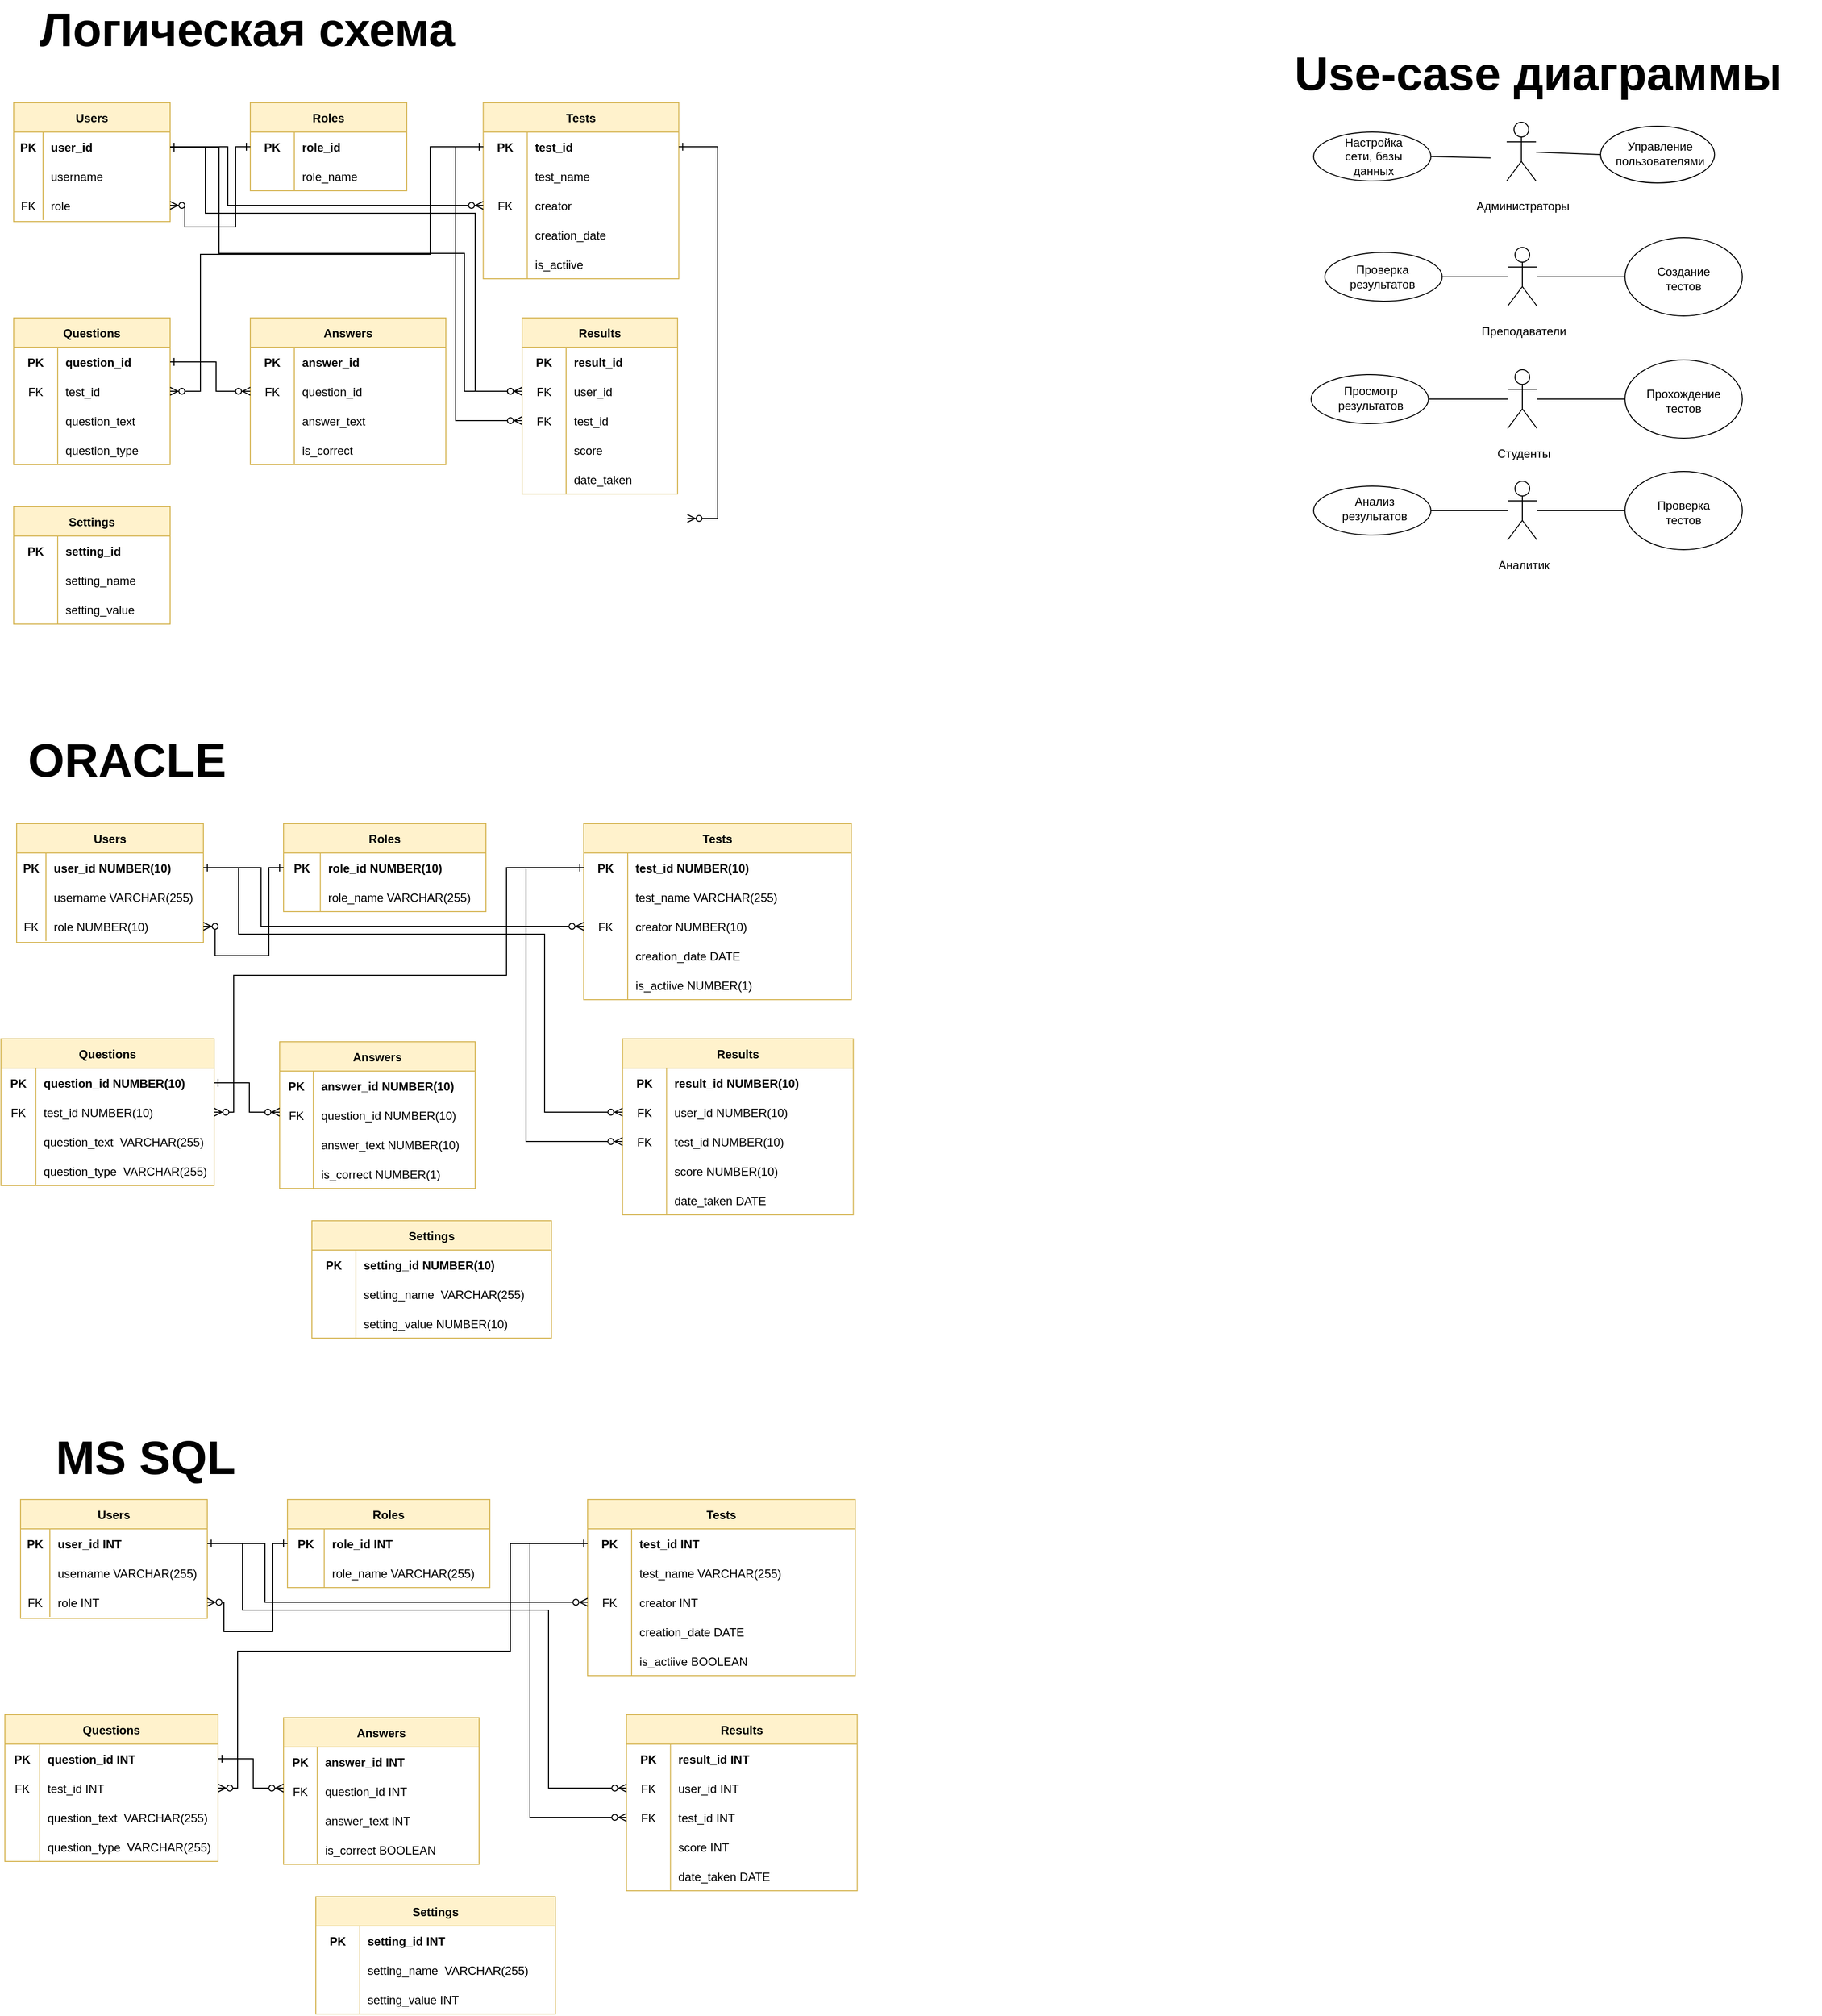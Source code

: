 <mxfile version="24.7.15">
  <diagram name="Page-1" id="iSd_Q4Pd8EUCXeInzqMF">
    <mxGraphModel dx="1373" dy="731" grid="0" gridSize="10" guides="1" tooltips="1" connect="1" arrows="1" fold="1" page="1" pageScale="1" pageWidth="1600" pageHeight="900" math="0" shadow="0">
      <root>
        <mxCell id="0" />
        <mxCell id="1" parent="0" />
        <mxCell id="cGZUAVI1Q5oGUs3ta00O-516" value="Users" style="shape=table;startSize=30;container=1;collapsible=1;childLayout=tableLayout;fixedRows=1;rowLines=0;fontStyle=1;align=center;resizeLast=1;fillColor=#fff2cc;strokeColor=#d6b656;" vertex="1" parent="1">
          <mxGeometry x="31.002" y="150.997" width="160" height="121.5" as="geometry" />
        </mxCell>
        <mxCell id="cGZUAVI1Q5oGUs3ta00O-1058" style="shape=partialRectangle;collapsible=0;dropTarget=0;pointerEvents=0;fillColor=none;points=[[0,0.5],[1,0.5]];portConstraint=eastwest;top=0;left=0;right=0;bottom=0;" vertex="1" parent="cGZUAVI1Q5oGUs3ta00O-516">
          <mxGeometry y="30" width="160" height="30" as="geometry" />
        </mxCell>
        <mxCell id="cGZUAVI1Q5oGUs3ta00O-1059" value="PK" style="shape=partialRectangle;overflow=hidden;connectable=0;fillColor=none;top=0;left=0;bottom=0;right=0;fontStyle=1" vertex="1" parent="cGZUAVI1Q5oGUs3ta00O-1058">
          <mxGeometry width="30" height="30" as="geometry">
            <mxRectangle width="30" height="30" as="alternateBounds" />
          </mxGeometry>
        </mxCell>
        <mxCell id="cGZUAVI1Q5oGUs3ta00O-1060" value="user_id" style="shape=partialRectangle;overflow=hidden;connectable=0;fillColor=none;top=0;left=0;bottom=0;right=0;align=left;spacingLeft=6;fontStyle=1" vertex="1" parent="cGZUAVI1Q5oGUs3ta00O-1058">
          <mxGeometry x="30" width="130" height="30" as="geometry">
            <mxRectangle width="130" height="30" as="alternateBounds" />
          </mxGeometry>
        </mxCell>
        <mxCell id="cGZUAVI1Q5oGUs3ta00O-520" value="" style="shape=partialRectangle;collapsible=0;dropTarget=0;pointerEvents=0;fillColor=none;points=[[0,0.5],[1,0.5]];portConstraint=eastwest;top=0;left=0;right=0;bottom=0;" vertex="1" parent="cGZUAVI1Q5oGUs3ta00O-516">
          <mxGeometry y="60" width="160" height="30" as="geometry" />
        </mxCell>
        <mxCell id="cGZUAVI1Q5oGUs3ta00O-521" value="" style="shape=partialRectangle;overflow=hidden;connectable=0;fillColor=none;top=0;left=0;bottom=0;right=0;" vertex="1" parent="cGZUAVI1Q5oGUs3ta00O-520">
          <mxGeometry width="30" height="30" as="geometry">
            <mxRectangle width="30" height="30" as="alternateBounds" />
          </mxGeometry>
        </mxCell>
        <mxCell id="cGZUAVI1Q5oGUs3ta00O-522" value="username" style="shape=partialRectangle;overflow=hidden;connectable=0;fillColor=none;top=0;left=0;bottom=0;right=0;align=left;spacingLeft=6;" vertex="1" parent="cGZUAVI1Q5oGUs3ta00O-520">
          <mxGeometry x="30" width="130" height="30" as="geometry">
            <mxRectangle width="130" height="30" as="alternateBounds" />
          </mxGeometry>
        </mxCell>
        <mxCell id="cGZUAVI1Q5oGUs3ta00O-526" style="shape=partialRectangle;collapsible=0;dropTarget=0;pointerEvents=0;fillColor=none;points=[[0,0.5],[1,0.5]];portConstraint=eastwest;top=0;left=0;right=0;bottom=0;" vertex="1" parent="cGZUAVI1Q5oGUs3ta00O-516">
          <mxGeometry y="90" width="160" height="30" as="geometry" />
        </mxCell>
        <mxCell id="cGZUAVI1Q5oGUs3ta00O-527" value="FK" style="shape=partialRectangle;overflow=hidden;connectable=0;fillColor=none;top=0;left=0;bottom=0;right=0;" vertex="1" parent="cGZUAVI1Q5oGUs3ta00O-526">
          <mxGeometry width="30" height="30" as="geometry">
            <mxRectangle width="30" height="30" as="alternateBounds" />
          </mxGeometry>
        </mxCell>
        <mxCell id="cGZUAVI1Q5oGUs3ta00O-528" value="role" style="shape=partialRectangle;overflow=hidden;connectable=0;fillColor=none;top=0;left=0;bottom=0;right=0;align=left;spacingLeft=6;" vertex="1" parent="cGZUAVI1Q5oGUs3ta00O-526">
          <mxGeometry x="30" width="130" height="30" as="geometry">
            <mxRectangle width="130" height="30" as="alternateBounds" />
          </mxGeometry>
        </mxCell>
        <mxCell id="cGZUAVI1Q5oGUs3ta00O-532" value="Settings" style="shape=table;startSize=30;container=1;collapsible=1;childLayout=tableLayout;fixedRows=1;rowLines=0;fontStyle=1;align=center;resizeLast=1;fillColor=#fff2cc;strokeColor=#d6b656;" vertex="1" parent="1">
          <mxGeometry x="31.002" y="563.997" width="160" height="120" as="geometry" />
        </mxCell>
        <mxCell id="cGZUAVI1Q5oGUs3ta00O-533" value="" style="shape=partialRectangle;collapsible=0;dropTarget=0;pointerEvents=0;fillColor=none;points=[[0,0.5],[1,0.5]];portConstraint=eastwest;top=0;left=0;right=0;bottom=0;" vertex="1" parent="cGZUAVI1Q5oGUs3ta00O-532">
          <mxGeometry y="30" width="160" height="30" as="geometry" />
        </mxCell>
        <mxCell id="cGZUAVI1Q5oGUs3ta00O-534" value="PK" style="shape=partialRectangle;overflow=hidden;connectable=0;fillColor=none;top=0;left=0;bottom=0;right=0;fontStyle=1" vertex="1" parent="cGZUAVI1Q5oGUs3ta00O-533">
          <mxGeometry width="45" height="30" as="geometry">
            <mxRectangle width="45" height="30" as="alternateBounds" />
          </mxGeometry>
        </mxCell>
        <mxCell id="cGZUAVI1Q5oGUs3ta00O-535" value="setting_id" style="shape=partialRectangle;overflow=hidden;connectable=0;fillColor=none;top=0;left=0;bottom=0;right=0;align=left;spacingLeft=6;fontStyle=1" vertex="1" parent="cGZUAVI1Q5oGUs3ta00O-533">
          <mxGeometry x="45" width="115" height="30" as="geometry">
            <mxRectangle width="115" height="30" as="alternateBounds" />
          </mxGeometry>
        </mxCell>
        <mxCell id="cGZUAVI1Q5oGUs3ta00O-542" style="shape=partialRectangle;collapsible=0;dropTarget=0;pointerEvents=0;fillColor=none;points=[[0,0.5],[1,0.5]];portConstraint=eastwest;top=0;left=0;right=0;bottom=0;" vertex="1" parent="cGZUAVI1Q5oGUs3ta00O-532">
          <mxGeometry y="60" width="160" height="30" as="geometry" />
        </mxCell>
        <mxCell id="cGZUAVI1Q5oGUs3ta00O-543" style="shape=partialRectangle;overflow=hidden;connectable=0;fillColor=none;top=0;left=0;bottom=0;right=0;" vertex="1" parent="cGZUAVI1Q5oGUs3ta00O-542">
          <mxGeometry width="45" height="30" as="geometry">
            <mxRectangle width="45" height="30" as="alternateBounds" />
          </mxGeometry>
        </mxCell>
        <mxCell id="cGZUAVI1Q5oGUs3ta00O-544" value="setting_name" style="shape=partialRectangle;overflow=hidden;connectable=0;fillColor=none;top=0;left=0;bottom=0;right=0;align=left;spacingLeft=6;" vertex="1" parent="cGZUAVI1Q5oGUs3ta00O-542">
          <mxGeometry x="45" width="115" height="30" as="geometry">
            <mxRectangle width="115" height="30" as="alternateBounds" />
          </mxGeometry>
        </mxCell>
        <mxCell id="cGZUAVI1Q5oGUs3ta00O-545" style="shape=partialRectangle;collapsible=0;dropTarget=0;pointerEvents=0;fillColor=none;points=[[0,0.5],[1,0.5]];portConstraint=eastwest;top=0;left=0;right=0;bottom=0;" vertex="1" parent="cGZUAVI1Q5oGUs3ta00O-532">
          <mxGeometry y="90" width="160" height="30" as="geometry" />
        </mxCell>
        <mxCell id="cGZUAVI1Q5oGUs3ta00O-546" style="shape=partialRectangle;overflow=hidden;connectable=0;fillColor=none;top=0;left=0;bottom=0;right=0;" vertex="1" parent="cGZUAVI1Q5oGUs3ta00O-545">
          <mxGeometry width="45" height="30" as="geometry">
            <mxRectangle width="45" height="30" as="alternateBounds" />
          </mxGeometry>
        </mxCell>
        <mxCell id="cGZUAVI1Q5oGUs3ta00O-547" value="setting_value" style="shape=partialRectangle;overflow=hidden;connectable=0;fillColor=none;top=0;left=0;bottom=0;right=0;align=left;spacingLeft=6;" vertex="1" parent="cGZUAVI1Q5oGUs3ta00O-545">
          <mxGeometry x="45" width="115" height="30" as="geometry">
            <mxRectangle width="115" height="30" as="alternateBounds" />
          </mxGeometry>
        </mxCell>
        <mxCell id="cGZUAVI1Q5oGUs3ta00O-548" value="Answers" style="shape=table;startSize=30;container=1;collapsible=1;childLayout=tableLayout;fixedRows=1;rowLines=0;fontStyle=1;align=center;resizeLast=1;fillColor=#fff2cc;strokeColor=#d6b656;" vertex="1" parent="1">
          <mxGeometry x="273.002" y="370.997" width="200" height="150" as="geometry" />
        </mxCell>
        <mxCell id="cGZUAVI1Q5oGUs3ta00O-549" value="" style="shape=partialRectangle;collapsible=0;dropTarget=0;pointerEvents=0;fillColor=none;points=[[0,0.5],[1,0.5]];portConstraint=eastwest;top=0;left=0;right=0;bottom=0;" vertex="1" parent="cGZUAVI1Q5oGUs3ta00O-548">
          <mxGeometry y="30" width="200" height="30" as="geometry" />
        </mxCell>
        <mxCell id="cGZUAVI1Q5oGUs3ta00O-550" value="PK" style="shape=partialRectangle;overflow=hidden;connectable=0;fillColor=none;top=0;left=0;bottom=0;right=0;fontStyle=1" vertex="1" parent="cGZUAVI1Q5oGUs3ta00O-549">
          <mxGeometry width="45" height="30" as="geometry">
            <mxRectangle width="45" height="30" as="alternateBounds" />
          </mxGeometry>
        </mxCell>
        <mxCell id="cGZUAVI1Q5oGUs3ta00O-551" value="answer_id " style="shape=partialRectangle;overflow=hidden;connectable=0;fillColor=none;top=0;left=0;bottom=0;right=0;align=left;spacingLeft=6;fontStyle=1" vertex="1" parent="cGZUAVI1Q5oGUs3ta00O-549">
          <mxGeometry x="45" width="155" height="30" as="geometry">
            <mxRectangle width="155" height="30" as="alternateBounds" />
          </mxGeometry>
        </mxCell>
        <mxCell id="cGZUAVI1Q5oGUs3ta00O-552" style="shape=partialRectangle;collapsible=0;dropTarget=0;pointerEvents=0;fillColor=none;points=[[0,0.5],[1,0.5]];portConstraint=eastwest;top=0;left=0;right=0;bottom=0;" vertex="1" parent="cGZUAVI1Q5oGUs3ta00O-548">
          <mxGeometry y="60" width="200" height="30" as="geometry" />
        </mxCell>
        <mxCell id="cGZUAVI1Q5oGUs3ta00O-553" value="FK" style="shape=partialRectangle;overflow=hidden;connectable=0;fillColor=none;top=0;left=0;bottom=0;right=0;" vertex="1" parent="cGZUAVI1Q5oGUs3ta00O-552">
          <mxGeometry width="45" height="30" as="geometry">
            <mxRectangle width="45" height="30" as="alternateBounds" />
          </mxGeometry>
        </mxCell>
        <mxCell id="cGZUAVI1Q5oGUs3ta00O-554" value="question_id" style="shape=partialRectangle;overflow=hidden;connectable=0;fillColor=none;top=0;left=0;bottom=0;right=0;align=left;spacingLeft=6;" vertex="1" parent="cGZUAVI1Q5oGUs3ta00O-552">
          <mxGeometry x="45" width="155" height="30" as="geometry">
            <mxRectangle width="155" height="30" as="alternateBounds" />
          </mxGeometry>
        </mxCell>
        <mxCell id="cGZUAVI1Q5oGUs3ta00O-555" style="shape=partialRectangle;collapsible=0;dropTarget=0;pointerEvents=0;fillColor=none;points=[[0,0.5],[1,0.5]];portConstraint=eastwest;top=0;left=0;right=0;bottom=0;" vertex="1" parent="cGZUAVI1Q5oGUs3ta00O-548">
          <mxGeometry y="90" width="200" height="30" as="geometry" />
        </mxCell>
        <mxCell id="cGZUAVI1Q5oGUs3ta00O-556" value="" style="shape=partialRectangle;overflow=hidden;connectable=0;fillColor=none;top=0;left=0;bottom=0;right=0;" vertex="1" parent="cGZUAVI1Q5oGUs3ta00O-555">
          <mxGeometry width="45" height="30" as="geometry">
            <mxRectangle width="45" height="30" as="alternateBounds" />
          </mxGeometry>
        </mxCell>
        <mxCell id="cGZUAVI1Q5oGUs3ta00O-557" value="answer_text" style="shape=partialRectangle;overflow=hidden;connectable=0;fillColor=none;top=0;left=0;bottom=0;right=0;align=left;spacingLeft=6;" vertex="1" parent="cGZUAVI1Q5oGUs3ta00O-555">
          <mxGeometry x="45" width="155" height="30" as="geometry">
            <mxRectangle width="155" height="30" as="alternateBounds" />
          </mxGeometry>
        </mxCell>
        <mxCell id="cGZUAVI1Q5oGUs3ta00O-558" style="shape=partialRectangle;collapsible=0;dropTarget=0;pointerEvents=0;fillColor=none;points=[[0,0.5],[1,0.5]];portConstraint=eastwest;top=0;left=0;right=0;bottom=0;" vertex="1" parent="cGZUAVI1Q5oGUs3ta00O-548">
          <mxGeometry y="120" width="200" height="30" as="geometry" />
        </mxCell>
        <mxCell id="cGZUAVI1Q5oGUs3ta00O-559" value="" style="shape=partialRectangle;overflow=hidden;connectable=0;fillColor=none;top=0;left=0;bottom=0;right=0;" vertex="1" parent="cGZUAVI1Q5oGUs3ta00O-558">
          <mxGeometry width="45" height="30" as="geometry">
            <mxRectangle width="45" height="30" as="alternateBounds" />
          </mxGeometry>
        </mxCell>
        <mxCell id="cGZUAVI1Q5oGUs3ta00O-560" value="is_correct" style="shape=partialRectangle;overflow=hidden;connectable=0;fillColor=none;top=0;left=0;bottom=0;right=0;align=left;spacingLeft=6;" vertex="1" parent="cGZUAVI1Q5oGUs3ta00O-558">
          <mxGeometry x="45" width="155" height="30" as="geometry">
            <mxRectangle width="155" height="30" as="alternateBounds" />
          </mxGeometry>
        </mxCell>
        <mxCell id="cGZUAVI1Q5oGUs3ta00O-570" value="Tests" style="shape=table;startSize=30;container=1;collapsible=1;childLayout=tableLayout;fixedRows=1;rowLines=0;fontStyle=1;align=center;resizeLast=1;fillColor=#fff2cc;strokeColor=#d6b656;" vertex="1" parent="1">
          <mxGeometry x="511.252" y="150.997" width="200" height="180" as="geometry" />
        </mxCell>
        <mxCell id="cGZUAVI1Q5oGUs3ta00O-571" value="" style="shape=partialRectangle;collapsible=0;dropTarget=0;pointerEvents=0;fillColor=none;points=[[0,0.5],[1,0.5]];portConstraint=eastwest;top=0;left=0;right=0;bottom=0;" vertex="1" parent="cGZUAVI1Q5oGUs3ta00O-570">
          <mxGeometry y="30" width="200" height="30" as="geometry" />
        </mxCell>
        <mxCell id="cGZUAVI1Q5oGUs3ta00O-572" value="PK" style="shape=partialRectangle;overflow=hidden;connectable=0;fillColor=none;top=0;left=0;bottom=0;right=0;fontStyle=1" vertex="1" parent="cGZUAVI1Q5oGUs3ta00O-571">
          <mxGeometry width="45" height="30" as="geometry">
            <mxRectangle width="45" height="30" as="alternateBounds" />
          </mxGeometry>
        </mxCell>
        <mxCell id="cGZUAVI1Q5oGUs3ta00O-573" value="test_id" style="shape=partialRectangle;overflow=hidden;connectable=0;fillColor=none;top=0;left=0;bottom=0;right=0;align=left;spacingLeft=6;fontStyle=1" vertex="1" parent="cGZUAVI1Q5oGUs3ta00O-571">
          <mxGeometry x="45" width="155" height="30" as="geometry">
            <mxRectangle width="155" height="30" as="alternateBounds" />
          </mxGeometry>
        </mxCell>
        <mxCell id="cGZUAVI1Q5oGUs3ta00O-574" style="shape=partialRectangle;collapsible=0;dropTarget=0;pointerEvents=0;fillColor=none;points=[[0,0.5],[1,0.5]];portConstraint=eastwest;top=0;left=0;right=0;bottom=0;" vertex="1" parent="cGZUAVI1Q5oGUs3ta00O-570">
          <mxGeometry y="60" width="200" height="30" as="geometry" />
        </mxCell>
        <mxCell id="cGZUAVI1Q5oGUs3ta00O-575" value="" style="shape=partialRectangle;overflow=hidden;connectable=0;fillColor=none;top=0;left=0;bottom=0;right=0;" vertex="1" parent="cGZUAVI1Q5oGUs3ta00O-574">
          <mxGeometry width="45" height="30" as="geometry">
            <mxRectangle width="45" height="30" as="alternateBounds" />
          </mxGeometry>
        </mxCell>
        <mxCell id="cGZUAVI1Q5oGUs3ta00O-576" value="test_name" style="shape=partialRectangle;overflow=hidden;connectable=0;fillColor=none;top=0;left=0;bottom=0;right=0;align=left;spacingLeft=6;" vertex="1" parent="cGZUAVI1Q5oGUs3ta00O-574">
          <mxGeometry x="45" width="155" height="30" as="geometry">
            <mxRectangle width="155" height="30" as="alternateBounds" />
          </mxGeometry>
        </mxCell>
        <mxCell id="cGZUAVI1Q5oGUs3ta00O-577" style="shape=partialRectangle;collapsible=0;dropTarget=0;pointerEvents=0;fillColor=none;points=[[0,0.5],[1,0.5]];portConstraint=eastwest;top=0;left=0;right=0;bottom=0;" vertex="1" parent="cGZUAVI1Q5oGUs3ta00O-570">
          <mxGeometry y="90" width="200" height="30" as="geometry" />
        </mxCell>
        <mxCell id="cGZUAVI1Q5oGUs3ta00O-578" value="FK" style="shape=partialRectangle;overflow=hidden;connectable=0;fillColor=none;top=0;left=0;bottom=0;right=0;" vertex="1" parent="cGZUAVI1Q5oGUs3ta00O-577">
          <mxGeometry width="45" height="30" as="geometry">
            <mxRectangle width="45" height="30" as="alternateBounds" />
          </mxGeometry>
        </mxCell>
        <mxCell id="cGZUAVI1Q5oGUs3ta00O-579" value="creator" style="shape=partialRectangle;overflow=hidden;connectable=0;fillColor=none;top=0;left=0;bottom=0;right=0;align=left;spacingLeft=6;" vertex="1" parent="cGZUAVI1Q5oGUs3ta00O-577">
          <mxGeometry x="45" width="155" height="30" as="geometry">
            <mxRectangle width="155" height="30" as="alternateBounds" />
          </mxGeometry>
        </mxCell>
        <mxCell id="cGZUAVI1Q5oGUs3ta00O-1035" style="shape=partialRectangle;collapsible=0;dropTarget=0;pointerEvents=0;fillColor=none;points=[[0,0.5],[1,0.5]];portConstraint=eastwest;top=0;left=0;right=0;bottom=0;" vertex="1" parent="cGZUAVI1Q5oGUs3ta00O-570">
          <mxGeometry y="120" width="200" height="30" as="geometry" />
        </mxCell>
        <mxCell id="cGZUAVI1Q5oGUs3ta00O-1036" style="shape=partialRectangle;overflow=hidden;connectable=0;fillColor=none;top=0;left=0;bottom=0;right=0;" vertex="1" parent="cGZUAVI1Q5oGUs3ta00O-1035">
          <mxGeometry width="45" height="30" as="geometry">
            <mxRectangle width="45" height="30" as="alternateBounds" />
          </mxGeometry>
        </mxCell>
        <mxCell id="cGZUAVI1Q5oGUs3ta00O-1037" value="creation_date" style="shape=partialRectangle;overflow=hidden;connectable=0;fillColor=none;top=0;left=0;bottom=0;right=0;align=left;spacingLeft=6;" vertex="1" parent="cGZUAVI1Q5oGUs3ta00O-1035">
          <mxGeometry x="45" width="155" height="30" as="geometry">
            <mxRectangle width="155" height="30" as="alternateBounds" />
          </mxGeometry>
        </mxCell>
        <mxCell id="cGZUAVI1Q5oGUs3ta00O-1032" style="shape=partialRectangle;collapsible=0;dropTarget=0;pointerEvents=0;fillColor=none;points=[[0,0.5],[1,0.5]];portConstraint=eastwest;top=0;left=0;right=0;bottom=0;" vertex="1" parent="cGZUAVI1Q5oGUs3ta00O-570">
          <mxGeometry y="150" width="200" height="30" as="geometry" />
        </mxCell>
        <mxCell id="cGZUAVI1Q5oGUs3ta00O-1033" style="shape=partialRectangle;overflow=hidden;connectable=0;fillColor=none;top=0;left=0;bottom=0;right=0;" vertex="1" parent="cGZUAVI1Q5oGUs3ta00O-1032">
          <mxGeometry width="45" height="30" as="geometry">
            <mxRectangle width="45" height="30" as="alternateBounds" />
          </mxGeometry>
        </mxCell>
        <mxCell id="cGZUAVI1Q5oGUs3ta00O-1034" value="is_actiive" style="shape=partialRectangle;overflow=hidden;connectable=0;fillColor=none;top=0;left=0;bottom=0;right=0;align=left;spacingLeft=6;" vertex="1" parent="cGZUAVI1Q5oGUs3ta00O-1032">
          <mxGeometry x="45" width="155" height="30" as="geometry">
            <mxRectangle width="155" height="30" as="alternateBounds" />
          </mxGeometry>
        </mxCell>
        <mxCell id="cGZUAVI1Q5oGUs3ta00O-593" value="Questions" style="shape=table;startSize=30;container=1;collapsible=1;childLayout=tableLayout;fixedRows=1;rowLines=0;fontStyle=1;align=center;resizeLast=1;fillColor=#fff2cc;strokeColor=#d6b656;" vertex="1" parent="1">
          <mxGeometry x="31.002" y="370.997" width="160" height="150" as="geometry" />
        </mxCell>
        <mxCell id="cGZUAVI1Q5oGUs3ta00O-594" value="" style="shape=partialRectangle;collapsible=0;dropTarget=0;pointerEvents=0;fillColor=none;points=[[0,0.5],[1,0.5]];portConstraint=eastwest;top=0;left=0;right=0;bottom=0;" vertex="1" parent="cGZUAVI1Q5oGUs3ta00O-593">
          <mxGeometry y="30" width="160" height="30" as="geometry" />
        </mxCell>
        <mxCell id="cGZUAVI1Q5oGUs3ta00O-595" value="PK" style="shape=partialRectangle;overflow=hidden;connectable=0;fillColor=none;top=0;left=0;bottom=0;right=0;fontStyle=1" vertex="1" parent="cGZUAVI1Q5oGUs3ta00O-594">
          <mxGeometry width="45" height="30" as="geometry">
            <mxRectangle width="45" height="30" as="alternateBounds" />
          </mxGeometry>
        </mxCell>
        <mxCell id="cGZUAVI1Q5oGUs3ta00O-596" value="question_id" style="shape=partialRectangle;overflow=hidden;connectable=0;fillColor=none;top=0;left=0;bottom=0;right=0;align=left;spacingLeft=6;fontStyle=1" vertex="1" parent="cGZUAVI1Q5oGUs3ta00O-594">
          <mxGeometry x="45" width="115" height="30" as="geometry">
            <mxRectangle width="115" height="30" as="alternateBounds" />
          </mxGeometry>
        </mxCell>
        <mxCell id="cGZUAVI1Q5oGUs3ta00O-597" style="shape=partialRectangle;collapsible=0;dropTarget=0;pointerEvents=0;fillColor=none;points=[[0,0.5],[1,0.5]];portConstraint=eastwest;top=0;left=0;right=0;bottom=0;" vertex="1" parent="cGZUAVI1Q5oGUs3ta00O-593">
          <mxGeometry y="60" width="160" height="30" as="geometry" />
        </mxCell>
        <mxCell id="cGZUAVI1Q5oGUs3ta00O-598" value="FK" style="shape=partialRectangle;overflow=hidden;connectable=0;fillColor=none;top=0;left=0;bottom=0;right=0;" vertex="1" parent="cGZUAVI1Q5oGUs3ta00O-597">
          <mxGeometry width="45" height="30" as="geometry">
            <mxRectangle width="45" height="30" as="alternateBounds" />
          </mxGeometry>
        </mxCell>
        <mxCell id="cGZUAVI1Q5oGUs3ta00O-599" value="test_id" style="shape=partialRectangle;overflow=hidden;connectable=0;fillColor=none;top=0;left=0;bottom=0;right=0;align=left;spacingLeft=6;" vertex="1" parent="cGZUAVI1Q5oGUs3ta00O-597">
          <mxGeometry x="45" width="115" height="30" as="geometry">
            <mxRectangle width="115" height="30" as="alternateBounds" />
          </mxGeometry>
        </mxCell>
        <mxCell id="cGZUAVI1Q5oGUs3ta00O-1038" style="shape=partialRectangle;collapsible=0;dropTarget=0;pointerEvents=0;fillColor=none;points=[[0,0.5],[1,0.5]];portConstraint=eastwest;top=0;left=0;right=0;bottom=0;" vertex="1" parent="cGZUAVI1Q5oGUs3ta00O-593">
          <mxGeometry y="90" width="160" height="30" as="geometry" />
        </mxCell>
        <mxCell id="cGZUAVI1Q5oGUs3ta00O-1039" style="shape=partialRectangle;overflow=hidden;connectable=0;fillColor=none;top=0;left=0;bottom=0;right=0;" vertex="1" parent="cGZUAVI1Q5oGUs3ta00O-1038">
          <mxGeometry width="45" height="30" as="geometry">
            <mxRectangle width="45" height="30" as="alternateBounds" />
          </mxGeometry>
        </mxCell>
        <mxCell id="cGZUAVI1Q5oGUs3ta00O-1040" value="question_text" style="shape=partialRectangle;overflow=hidden;connectable=0;fillColor=none;top=0;left=0;bottom=0;right=0;align=left;spacingLeft=6;" vertex="1" parent="cGZUAVI1Q5oGUs3ta00O-1038">
          <mxGeometry x="45" width="115" height="30" as="geometry">
            <mxRectangle width="115" height="30" as="alternateBounds" />
          </mxGeometry>
        </mxCell>
        <mxCell id="cGZUAVI1Q5oGUs3ta00O-600" style="shape=partialRectangle;collapsible=0;dropTarget=0;pointerEvents=0;fillColor=none;points=[[0,0.5],[1,0.5]];portConstraint=eastwest;top=0;left=0;right=0;bottom=0;" vertex="1" parent="cGZUAVI1Q5oGUs3ta00O-593">
          <mxGeometry y="120" width="160" height="30" as="geometry" />
        </mxCell>
        <mxCell id="cGZUAVI1Q5oGUs3ta00O-601" style="shape=partialRectangle;overflow=hidden;connectable=0;fillColor=none;top=0;left=0;bottom=0;right=0;" vertex="1" parent="cGZUAVI1Q5oGUs3ta00O-600">
          <mxGeometry width="45" height="30" as="geometry">
            <mxRectangle width="45" height="30" as="alternateBounds" />
          </mxGeometry>
        </mxCell>
        <mxCell id="cGZUAVI1Q5oGUs3ta00O-602" value="question_type" style="shape=partialRectangle;overflow=hidden;connectable=0;fillColor=none;top=0;left=0;bottom=0;right=0;align=left;spacingLeft=6;" vertex="1" parent="cGZUAVI1Q5oGUs3ta00O-600">
          <mxGeometry x="45" width="115" height="30" as="geometry">
            <mxRectangle width="115" height="30" as="alternateBounds" />
          </mxGeometry>
        </mxCell>
        <mxCell id="cGZUAVI1Q5oGUs3ta00O-619" value="Roles" style="shape=table;startSize=30;container=1;collapsible=1;childLayout=tableLayout;fixedRows=1;rowLines=0;fontStyle=1;align=center;resizeLast=1;fillColor=#fff2cc;strokeColor=#d6b656;" vertex="1" parent="1">
          <mxGeometry x="273.002" y="150.997" width="160" height="90" as="geometry" />
        </mxCell>
        <mxCell id="cGZUAVI1Q5oGUs3ta00O-620" value="" style="shape=partialRectangle;collapsible=0;dropTarget=0;pointerEvents=0;fillColor=none;points=[[0,0.5],[1,0.5]];portConstraint=eastwest;top=0;left=0;right=0;bottom=0;" vertex="1" parent="cGZUAVI1Q5oGUs3ta00O-619">
          <mxGeometry y="30" width="160" height="30" as="geometry" />
        </mxCell>
        <mxCell id="cGZUAVI1Q5oGUs3ta00O-621" value="PK" style="shape=partialRectangle;overflow=hidden;connectable=0;fillColor=none;top=0;left=0;bottom=0;right=0;fontStyle=1" vertex="1" parent="cGZUAVI1Q5oGUs3ta00O-620">
          <mxGeometry width="45" height="30" as="geometry">
            <mxRectangle width="45" height="30" as="alternateBounds" />
          </mxGeometry>
        </mxCell>
        <mxCell id="cGZUAVI1Q5oGUs3ta00O-622" value="role_id" style="shape=partialRectangle;overflow=hidden;connectable=0;fillColor=none;top=0;left=0;bottom=0;right=0;align=left;spacingLeft=6;fontStyle=1" vertex="1" parent="cGZUAVI1Q5oGUs3ta00O-620">
          <mxGeometry x="45" width="115" height="30" as="geometry">
            <mxRectangle width="115" height="30" as="alternateBounds" />
          </mxGeometry>
        </mxCell>
        <mxCell id="cGZUAVI1Q5oGUs3ta00O-623" style="shape=partialRectangle;collapsible=0;dropTarget=0;pointerEvents=0;fillColor=none;points=[[0,0.5],[1,0.5]];portConstraint=eastwest;top=0;left=0;right=0;bottom=0;" vertex="1" parent="cGZUAVI1Q5oGUs3ta00O-619">
          <mxGeometry y="60" width="160" height="30" as="geometry" />
        </mxCell>
        <mxCell id="cGZUAVI1Q5oGUs3ta00O-624" value="" style="shape=partialRectangle;overflow=hidden;connectable=0;fillColor=none;top=0;left=0;bottom=0;right=0;" vertex="1" parent="cGZUAVI1Q5oGUs3ta00O-623">
          <mxGeometry width="45" height="30" as="geometry">
            <mxRectangle width="45" height="30" as="alternateBounds" />
          </mxGeometry>
        </mxCell>
        <mxCell id="cGZUAVI1Q5oGUs3ta00O-625" value="role_name" style="shape=partialRectangle;overflow=hidden;connectable=0;fillColor=none;top=0;left=0;bottom=0;right=0;align=left;spacingLeft=6;" vertex="1" parent="cGZUAVI1Q5oGUs3ta00O-623">
          <mxGeometry x="45" width="115" height="30" as="geometry">
            <mxRectangle width="115" height="30" as="alternateBounds" />
          </mxGeometry>
        </mxCell>
        <mxCell id="cGZUAVI1Q5oGUs3ta00O-635" value="Results" style="shape=table;startSize=30;container=1;collapsible=1;childLayout=tableLayout;fixedRows=1;rowLines=0;fontStyle=1;align=center;resizeLast=1;fillColor=#fff2cc;strokeColor=#d6b656;" vertex="1" parent="1">
          <mxGeometry x="551.002" y="370.997" width="159" height="180" as="geometry" />
        </mxCell>
        <mxCell id="cGZUAVI1Q5oGUs3ta00O-636" value="" style="shape=partialRectangle;collapsible=0;dropTarget=0;pointerEvents=0;fillColor=none;points=[[0,0.5],[1,0.5]];portConstraint=eastwest;top=0;left=0;right=0;bottom=0;" vertex="1" parent="cGZUAVI1Q5oGUs3ta00O-635">
          <mxGeometry y="30" width="159" height="30" as="geometry" />
        </mxCell>
        <mxCell id="cGZUAVI1Q5oGUs3ta00O-637" value="PK" style="shape=partialRectangle;overflow=hidden;connectable=0;fillColor=none;top=0;left=0;bottom=0;right=0;fontStyle=1" vertex="1" parent="cGZUAVI1Q5oGUs3ta00O-636">
          <mxGeometry width="45" height="30" as="geometry">
            <mxRectangle width="45" height="30" as="alternateBounds" />
          </mxGeometry>
        </mxCell>
        <mxCell id="cGZUAVI1Q5oGUs3ta00O-638" value="result_id " style="shape=partialRectangle;overflow=hidden;connectable=0;fillColor=none;top=0;left=0;bottom=0;right=0;align=left;spacingLeft=6;fontStyle=1" vertex="1" parent="cGZUAVI1Q5oGUs3ta00O-636">
          <mxGeometry x="45" width="114" height="30" as="geometry">
            <mxRectangle width="114" height="30" as="alternateBounds" />
          </mxGeometry>
        </mxCell>
        <mxCell id="cGZUAVI1Q5oGUs3ta00O-639" style="shape=partialRectangle;collapsible=0;dropTarget=0;pointerEvents=0;fillColor=none;points=[[0,0.5],[1,0.5]];portConstraint=eastwest;top=0;left=0;right=0;bottom=0;" vertex="1" parent="cGZUAVI1Q5oGUs3ta00O-635">
          <mxGeometry y="60" width="159" height="30" as="geometry" />
        </mxCell>
        <mxCell id="cGZUAVI1Q5oGUs3ta00O-640" value="FK" style="shape=partialRectangle;overflow=hidden;connectable=0;fillColor=none;top=0;left=0;bottom=0;right=0;" vertex="1" parent="cGZUAVI1Q5oGUs3ta00O-639">
          <mxGeometry width="45" height="30" as="geometry">
            <mxRectangle width="45" height="30" as="alternateBounds" />
          </mxGeometry>
        </mxCell>
        <mxCell id="cGZUAVI1Q5oGUs3ta00O-641" value="user_id" style="shape=partialRectangle;overflow=hidden;connectable=0;fillColor=none;top=0;left=0;bottom=0;right=0;align=left;spacingLeft=6;" vertex="1" parent="cGZUAVI1Q5oGUs3ta00O-639">
          <mxGeometry x="45" width="114" height="30" as="geometry">
            <mxRectangle width="114" height="30" as="alternateBounds" />
          </mxGeometry>
        </mxCell>
        <mxCell id="cGZUAVI1Q5oGUs3ta00O-642" style="shape=partialRectangle;collapsible=0;dropTarget=0;pointerEvents=0;fillColor=none;points=[[0,0.5],[1,0.5]];portConstraint=eastwest;top=0;left=0;right=0;bottom=0;" vertex="1" parent="cGZUAVI1Q5oGUs3ta00O-635">
          <mxGeometry y="90" width="159" height="30" as="geometry" />
        </mxCell>
        <mxCell id="cGZUAVI1Q5oGUs3ta00O-643" value="FK" style="shape=partialRectangle;overflow=hidden;connectable=0;fillColor=none;top=0;left=0;bottom=0;right=0;" vertex="1" parent="cGZUAVI1Q5oGUs3ta00O-642">
          <mxGeometry width="45" height="30" as="geometry">
            <mxRectangle width="45" height="30" as="alternateBounds" />
          </mxGeometry>
        </mxCell>
        <mxCell id="cGZUAVI1Q5oGUs3ta00O-644" value="test_id" style="shape=partialRectangle;overflow=hidden;connectable=0;fillColor=none;top=0;left=0;bottom=0;right=0;align=left;spacingLeft=6;" vertex="1" parent="cGZUAVI1Q5oGUs3ta00O-642">
          <mxGeometry x="45" width="114" height="30" as="geometry">
            <mxRectangle width="114" height="30" as="alternateBounds" />
          </mxGeometry>
        </mxCell>
        <mxCell id="cGZUAVI1Q5oGUs3ta00O-645" style="shape=partialRectangle;collapsible=0;dropTarget=0;pointerEvents=0;fillColor=none;points=[[0,0.5],[1,0.5]];portConstraint=eastwest;top=0;left=0;right=0;bottom=0;" vertex="1" parent="cGZUAVI1Q5oGUs3ta00O-635">
          <mxGeometry y="120" width="159" height="30" as="geometry" />
        </mxCell>
        <mxCell id="cGZUAVI1Q5oGUs3ta00O-646" value="" style="shape=partialRectangle;overflow=hidden;connectable=0;fillColor=none;top=0;left=0;bottom=0;right=0;" vertex="1" parent="cGZUAVI1Q5oGUs3ta00O-645">
          <mxGeometry width="45" height="30" as="geometry">
            <mxRectangle width="45" height="30" as="alternateBounds" />
          </mxGeometry>
        </mxCell>
        <mxCell id="cGZUAVI1Q5oGUs3ta00O-647" value="score" style="shape=partialRectangle;overflow=hidden;connectable=0;fillColor=none;top=0;left=0;bottom=0;right=0;align=left;spacingLeft=6;" vertex="1" parent="cGZUAVI1Q5oGUs3ta00O-645">
          <mxGeometry x="45" width="114" height="30" as="geometry">
            <mxRectangle width="114" height="30" as="alternateBounds" />
          </mxGeometry>
        </mxCell>
        <mxCell id="cGZUAVI1Q5oGUs3ta00O-648" style="shape=partialRectangle;collapsible=0;dropTarget=0;pointerEvents=0;fillColor=none;points=[[0,0.5],[1,0.5]];portConstraint=eastwest;top=0;left=0;right=0;bottom=0;" vertex="1" parent="cGZUAVI1Q5oGUs3ta00O-635">
          <mxGeometry y="150" width="159" height="30" as="geometry" />
        </mxCell>
        <mxCell id="cGZUAVI1Q5oGUs3ta00O-649" style="shape=partialRectangle;overflow=hidden;connectable=0;fillColor=none;top=0;left=0;bottom=0;right=0;" vertex="1" parent="cGZUAVI1Q5oGUs3ta00O-648">
          <mxGeometry width="45" height="30" as="geometry">
            <mxRectangle width="45" height="30" as="alternateBounds" />
          </mxGeometry>
        </mxCell>
        <mxCell id="cGZUAVI1Q5oGUs3ta00O-650" value="date_taken" style="shape=partialRectangle;overflow=hidden;connectable=0;fillColor=none;top=0;left=0;bottom=0;right=0;align=left;spacingLeft=6;" vertex="1" parent="cGZUAVI1Q5oGUs3ta00O-648">
          <mxGeometry x="45" width="114" height="30" as="geometry">
            <mxRectangle width="114" height="30" as="alternateBounds" />
          </mxGeometry>
        </mxCell>
        <mxCell id="cGZUAVI1Q5oGUs3ta00O-669" value="" style="edgeStyle=elbowEdgeStyle;endArrow=ERzeroToMany;startArrow=ERone;endFill=1;startFill=0;entryX=1;entryY=0.5;entryDx=0;entryDy=0;rounded=0;curved=0;" edge="1" parent="1" source="cGZUAVI1Q5oGUs3ta00O-571" target="cGZUAVI1Q5oGUs3ta00O-654">
          <mxGeometry width="100" height="100" relative="1" as="geometry">
            <mxPoint x="721.002" y="205.997" as="sourcePoint" />
            <mxPoint x="720.002" y="575.997" as="targetPoint" />
            <Array as="points">
              <mxPoint x="751.002" y="390.997" />
            </Array>
          </mxGeometry>
        </mxCell>
        <mxCell id="cGZUAVI1Q5oGUs3ta00O-824" value="ORACLE" style="text;html=1;align=center;verticalAlign=middle;whiteSpace=wrap;rounded=0;fontStyle=1;fontSize=48;" vertex="1" parent="1">
          <mxGeometry x="117.002" y="807.997" width="60" height="30" as="geometry" />
        </mxCell>
        <mxCell id="cGZUAVI1Q5oGUs3ta00O-978" value="MS SQL" style="text;html=1;align=center;verticalAlign=middle;whiteSpace=wrap;rounded=0;fontStyle=1;fontSize=48;" vertex="1" parent="1">
          <mxGeometry x="61.002" y="1520.997" width="210" height="30" as="geometry" />
        </mxCell>
        <mxCell id="cGZUAVI1Q5oGUs3ta00O-980" value="Логическая схема" style="text;html=1;align=center;verticalAlign=middle;whiteSpace=wrap;rounded=0;fontStyle=1;fontSize=48;" vertex="1" parent="1">
          <mxGeometry x="41.002" y="60.997" width="457.5" height="30" as="geometry" />
        </mxCell>
        <mxCell id="cGZUAVI1Q5oGUs3ta00O-981" value="Use-case диаграммы" style="text;html=1;align=left;verticalAlign=middle;whiteSpace=wrap;rounded=0;fontStyle=1;fontSize=48;" vertex="1" parent="1">
          <mxGeometry x="1339.002" y="105.997" width="540" height="30" as="geometry" />
        </mxCell>
        <mxCell id="cGZUAVI1Q5oGUs3ta00O-987" value="" style="group" vertex="1" connectable="0" parent="1">
          <mxGeometry x="1360.502" y="180.997" width="120" height="50" as="geometry" />
        </mxCell>
        <mxCell id="cGZUAVI1Q5oGUs3ta00O-988" value="" style="ellipse;whiteSpace=wrap;html=1;" vertex="1" parent="cGZUAVI1Q5oGUs3ta00O-987">
          <mxGeometry width="120" height="50" as="geometry" />
        </mxCell>
        <mxCell id="cGZUAVI1Q5oGUs3ta00O-989" value="" style="endArrow=none;html=1;rounded=0;entryX=1;entryY=0.5;entryDx=0;entryDy=0;" edge="1" parent="1" target="cGZUAVI1Q5oGUs3ta00O-988">
          <mxGeometry width="50" height="50" relative="1" as="geometry">
            <mxPoint x="1541.502" y="207.426" as="sourcePoint" />
            <mxPoint x="1260.502" y="350.997" as="targetPoint" />
          </mxGeometry>
        </mxCell>
        <mxCell id="cGZUAVI1Q5oGUs3ta00O-990" value="Настройка сети, базы данных" style="text;html=1;align=center;verticalAlign=middle;whiteSpace=wrap;rounded=0;" vertex="1" parent="1">
          <mxGeometry x="1386.502" y="194.627" width="70" height="21.88" as="geometry" />
        </mxCell>
        <mxCell id="cGZUAVI1Q5oGUs3ta00O-991" value="&lt;p style=&quot;margin-bottom:0cm;mso-add-space:auto;&lt;br/&gt;text-indent:-18.0pt;mso-list:l0 level1 lfo1;tab-stops:14.2pt&quot; class=&quot;MsoListParagraph&quot;&gt;&lt;span lang=&quot;ru-BY&quot;&gt;&lt;span style=&quot;font-variant-numeric: normal; font-variant-east-asian: normal; font-variant-alternates: normal; font-size-adjust: none; font-kerning: auto; font-optical-sizing: auto; font-feature-settings: normal; font-variation-settings: normal; font-variant-position: normal; font-stretch: normal; font-size: 7pt; line-height: normal; font-family: &amp;quot;Times New Roman&amp;quot;;&quot;&gt;&amp;nbsp;&lt;/span&gt;&lt;/span&gt;&lt;span lang=&quot;ru-BY&quot;&gt;Аналитик&lt;/span&gt;&lt;br&gt;&lt;/p&gt;" style="shape=umlActor;verticalLabelPosition=bottom;verticalAlign=top;html=1;outlineConnect=0;" vertex="1" parent="1">
          <mxGeometry x="1559.002" y="537.997" width="30" height="60" as="geometry" />
        </mxCell>
        <mxCell id="cGZUAVI1Q5oGUs3ta00O-992" value="" style="group" vertex="1" connectable="0" parent="1">
          <mxGeometry x="1679.002" y="527.997" width="120" height="80" as="geometry" />
        </mxCell>
        <mxCell id="cGZUAVI1Q5oGUs3ta00O-993" value="" style="ellipse;whiteSpace=wrap;html=1;" vertex="1" parent="cGZUAVI1Q5oGUs3ta00O-992">
          <mxGeometry width="120" height="80" as="geometry" />
        </mxCell>
        <mxCell id="cGZUAVI1Q5oGUs3ta00O-994" value="Проверка тестов" style="text;html=1;align=center;verticalAlign=middle;whiteSpace=wrap;rounded=0;" vertex="1" parent="cGZUAVI1Q5oGUs3ta00O-992">
          <mxGeometry x="30" y="25" width="60" height="35" as="geometry" />
        </mxCell>
        <mxCell id="cGZUAVI1Q5oGUs3ta00O-995" value="" style="endArrow=none;html=1;rounded=0;entryX=0;entryY=0.5;entryDx=0;entryDy=0;" edge="1" parent="1" source="cGZUAVI1Q5oGUs3ta00O-991" target="cGZUAVI1Q5oGUs3ta00O-993">
          <mxGeometry width="50" height="50" relative="1" as="geometry">
            <mxPoint x="1529.002" y="737.997" as="sourcePoint" />
            <mxPoint x="1579.002" y="687.997" as="targetPoint" />
          </mxGeometry>
        </mxCell>
        <mxCell id="cGZUAVI1Q5oGUs3ta00O-1001" value="" style="group" vertex="1" connectable="0" parent="1">
          <mxGeometry x="1360.502" y="542.997" width="120" height="50" as="geometry" />
        </mxCell>
        <mxCell id="cGZUAVI1Q5oGUs3ta00O-1002" value="" style="group" vertex="1" connectable="0" parent="cGZUAVI1Q5oGUs3ta00O-1001">
          <mxGeometry width="120" height="50" as="geometry" />
        </mxCell>
        <mxCell id="cGZUAVI1Q5oGUs3ta00O-1003" value="" style="ellipse;whiteSpace=wrap;html=1;" vertex="1" parent="cGZUAVI1Q5oGUs3ta00O-1002">
          <mxGeometry width="120" height="50" as="geometry" />
        </mxCell>
        <mxCell id="cGZUAVI1Q5oGUs3ta00O-1004" value="Анализ результатов" style="text;html=1;align=center;verticalAlign=middle;whiteSpace=wrap;rounded=0;" vertex="1" parent="cGZUAVI1Q5oGUs3ta00O-1001">
          <mxGeometry x="15" y="11.63" width="94" height="21.88" as="geometry" />
        </mxCell>
        <mxCell id="cGZUAVI1Q5oGUs3ta00O-1005" value="" style="endArrow=none;html=1;rounded=0;entryX=1;entryY=0.5;entryDx=0;entryDy=0;" edge="1" parent="1" source="cGZUAVI1Q5oGUs3ta00O-991" target="cGZUAVI1Q5oGUs3ta00O-1003">
          <mxGeometry width="50" height="50" relative="1" as="geometry">
            <mxPoint x="1669.002" y="787.997" as="sourcePoint" />
            <mxPoint x="1719.002" y="737.997" as="targetPoint" />
          </mxGeometry>
        </mxCell>
        <mxCell id="cGZUAVI1Q5oGUs3ta00O-1006" value="&lt;p style=&quot;margin-bottom:0cm;mso-add-space:auto;&lt;br/&gt;text-indent:-18.0pt;mso-list:l0 level1 lfo1;tab-stops:14.2pt&quot; class=&quot;MsoListParagraph&quot;&gt;&lt;span lang=&quot;ru-BY&quot;&gt;&lt;span style=&quot;font-variant-numeric: normal; font-variant-east-asian: normal; font-variant-alternates: normal; font-size-adjust: none; font-kerning: auto; font-optical-sizing: auto; font-feature-settings: normal; font-variation-settings: normal; font-variant-position: normal; font-stretch: normal; font-size: 7pt; line-height: normal; font-family: &amp;quot;Times New Roman&amp;quot;;&quot;&gt;&amp;nbsp;&lt;/span&gt;&lt;/span&gt;&lt;span lang=&quot;ru-BY&quot;&gt;Студенты&lt;/span&gt;&lt;br&gt;&lt;/p&gt;" style="shape=umlActor;verticalLabelPosition=bottom;verticalAlign=top;html=1;outlineConnect=0;" vertex="1" parent="1">
          <mxGeometry x="1559.002" y="423.997" width="30" height="60" as="geometry" />
        </mxCell>
        <mxCell id="cGZUAVI1Q5oGUs3ta00O-1007" value="" style="group" vertex="1" connectable="0" parent="1">
          <mxGeometry x="1679.002" y="413.997" width="120" height="80" as="geometry" />
        </mxCell>
        <mxCell id="cGZUAVI1Q5oGUs3ta00O-1008" value="" style="ellipse;whiteSpace=wrap;html=1;" vertex="1" parent="cGZUAVI1Q5oGUs3ta00O-1007">
          <mxGeometry width="120" height="80" as="geometry" />
        </mxCell>
        <mxCell id="cGZUAVI1Q5oGUs3ta00O-1009" value="Прохождение тестов" style="text;html=1;align=center;verticalAlign=middle;whiteSpace=wrap;rounded=0;" vertex="1" parent="cGZUAVI1Q5oGUs3ta00O-1007">
          <mxGeometry x="30" y="25" width="60" height="35" as="geometry" />
        </mxCell>
        <mxCell id="cGZUAVI1Q5oGUs3ta00O-1010" value="" style="endArrow=none;html=1;rounded=0;entryX=0;entryY=0.5;entryDx=0;entryDy=0;" edge="1" parent="1" source="cGZUAVI1Q5oGUs3ta00O-1006" target="cGZUAVI1Q5oGUs3ta00O-1008">
          <mxGeometry width="50" height="50" relative="1" as="geometry">
            <mxPoint x="1529.002" y="623.997" as="sourcePoint" />
            <mxPoint x="1579.002" y="573.997" as="targetPoint" />
          </mxGeometry>
        </mxCell>
        <mxCell id="cGZUAVI1Q5oGUs3ta00O-1011" value="" style="group" vertex="1" connectable="0" parent="1">
          <mxGeometry x="1358.002" y="428.997" width="120" height="50" as="geometry" />
        </mxCell>
        <mxCell id="cGZUAVI1Q5oGUs3ta00O-1012" value="" style="group" vertex="1" connectable="0" parent="cGZUAVI1Q5oGUs3ta00O-1011">
          <mxGeometry width="120" height="50" as="geometry" />
        </mxCell>
        <mxCell id="cGZUAVI1Q5oGUs3ta00O-1013" value="" style="ellipse;whiteSpace=wrap;html=1;" vertex="1" parent="cGZUAVI1Q5oGUs3ta00O-1012">
          <mxGeometry width="120" height="50" as="geometry" />
        </mxCell>
        <mxCell id="cGZUAVI1Q5oGUs3ta00O-1014" value="" style="endArrow=none;html=1;rounded=0;entryX=1;entryY=0.5;entryDx=0;entryDy=0;" edge="1" parent="1" source="cGZUAVI1Q5oGUs3ta00O-1006" target="cGZUAVI1Q5oGUs3ta00O-1013">
          <mxGeometry width="50" height="50" relative="1" as="geometry">
            <mxPoint x="1539.002" y="723.997" as="sourcePoint" />
            <mxPoint x="1589.002" y="673.997" as="targetPoint" />
          </mxGeometry>
        </mxCell>
        <mxCell id="cGZUAVI1Q5oGUs3ta00O-1015" value="&lt;p style=&quot;margin-bottom:0cm;mso-add-space:auto;&lt;br/&gt;text-indent:-18.0pt;mso-list:l0 level1 lfo1;tab-stops:14.2pt&quot; class=&quot;MsoListParagraph&quot;&gt;&lt;span lang=&quot;ru-BY&quot;&gt;&lt;span style=&quot;font-variant-numeric: normal; font-variant-east-asian: normal; font-variant-alternates: normal; font-size-adjust: none; font-kerning: auto; font-optical-sizing: auto; font-feature-settings: normal; font-variation-settings: normal; font-variant-position: normal; font-stretch: normal; font-size: 7pt; line-height: normal; font-family: &amp;quot;Times New Roman&amp;quot;;&quot;&gt;&amp;nbsp;&lt;/span&gt;&lt;/span&gt;&lt;span lang=&quot;ru-BY&quot;&gt;Преподаватели&lt;/span&gt;&lt;br&gt;&lt;/p&gt;" style="shape=umlActor;verticalLabelPosition=bottom;verticalAlign=top;html=1;outlineConnect=0;" vertex="1" parent="1">
          <mxGeometry x="1559.002" y="298.997" width="30" height="60" as="geometry" />
        </mxCell>
        <mxCell id="cGZUAVI1Q5oGUs3ta00O-1016" value="" style="group" vertex="1" connectable="0" parent="1">
          <mxGeometry x="1679.002" y="288.997" width="120" height="80" as="geometry" />
        </mxCell>
        <mxCell id="cGZUAVI1Q5oGUs3ta00O-1017" value="" style="ellipse;whiteSpace=wrap;html=1;" vertex="1" parent="cGZUAVI1Q5oGUs3ta00O-1016">
          <mxGeometry width="120" height="80" as="geometry" />
        </mxCell>
        <mxCell id="cGZUAVI1Q5oGUs3ta00O-1018" value="Создание тестов" style="text;html=1;align=center;verticalAlign=middle;whiteSpace=wrap;rounded=0;" vertex="1" parent="cGZUAVI1Q5oGUs3ta00O-1016">
          <mxGeometry x="30" y="25" width="60" height="35" as="geometry" />
        </mxCell>
        <mxCell id="cGZUAVI1Q5oGUs3ta00O-1019" value="" style="endArrow=none;html=1;rounded=0;entryX=0;entryY=0.5;entryDx=0;entryDy=0;" edge="1" parent="1" source="cGZUAVI1Q5oGUs3ta00O-1015" target="cGZUAVI1Q5oGUs3ta00O-1017">
          <mxGeometry width="50" height="50" relative="1" as="geometry">
            <mxPoint x="1529.002" y="498.997" as="sourcePoint" />
            <mxPoint x="1579.002" y="448.997" as="targetPoint" />
          </mxGeometry>
        </mxCell>
        <mxCell id="cGZUAVI1Q5oGUs3ta00O-1020" value="" style="group" vertex="1" connectable="0" parent="1">
          <mxGeometry x="1372.002" y="303.997" width="120" height="50" as="geometry" />
        </mxCell>
        <mxCell id="cGZUAVI1Q5oGUs3ta00O-1021" value="" style="group" vertex="1" connectable="0" parent="cGZUAVI1Q5oGUs3ta00O-1020">
          <mxGeometry width="120" height="50" as="geometry" />
        </mxCell>
        <mxCell id="cGZUAVI1Q5oGUs3ta00O-1022" value="" style="ellipse;whiteSpace=wrap;html=1;" vertex="1" parent="cGZUAVI1Q5oGUs3ta00O-1021">
          <mxGeometry width="120" height="50" as="geometry" />
        </mxCell>
        <mxCell id="cGZUAVI1Q5oGUs3ta00O-1023" value="Проверка результатов" style="text;html=1;align=center;verticalAlign=middle;whiteSpace=wrap;rounded=0;" vertex="1" parent="cGZUAVI1Q5oGUs3ta00O-1020">
          <mxGeometry x="12" y="13.63" width="94" height="21.88" as="geometry" />
        </mxCell>
        <mxCell id="cGZUAVI1Q5oGUs3ta00O-1024" value="" style="endArrow=none;html=1;rounded=0;entryX=1;entryY=0.5;entryDx=0;entryDy=0;" edge="1" parent="1" source="cGZUAVI1Q5oGUs3ta00O-1015" target="cGZUAVI1Q5oGUs3ta00O-1022">
          <mxGeometry width="50" height="50" relative="1" as="geometry">
            <mxPoint x="1669.002" y="548.997" as="sourcePoint" />
            <mxPoint x="1719.002" y="498.997" as="targetPoint" />
          </mxGeometry>
        </mxCell>
        <mxCell id="cGZUAVI1Q5oGUs3ta00O-1025" value="&lt;p style=&quot;margin-bottom:0cm;mso-add-space:auto;&lt;br/&gt;text-indent:-18.0pt;mso-list:l0 level1 lfo1;tab-stops:14.2pt&quot; class=&quot;MsoListParagraph&quot;&gt;&lt;span lang=&quot;ru-BY&quot;&gt;&lt;span style=&quot;font-variant-numeric: normal; font-variant-east-asian: normal; font-variant-alternates: normal; font-size-adjust: none; font-kerning: auto; font-optical-sizing: auto; font-feature-settings: normal; font-variation-settings: normal; font-variant-position: normal; font-stretch: normal; font-size: 7pt; line-height: normal; font-family: &amp;quot;Times New Roman&amp;quot;;&quot;&gt;&amp;nbsp;&lt;/span&gt;&lt;/span&gt;&lt;span lang=&quot;ru-BY&quot;&gt;Администраторы&lt;/span&gt;&lt;br&gt;&lt;/p&gt;" style="shape=umlActor;verticalLabelPosition=bottom;verticalAlign=top;html=1;outlineConnect=0;" vertex="1" parent="1">
          <mxGeometry x="1558.002" y="170.997" width="30" height="60" as="geometry" />
        </mxCell>
        <mxCell id="cGZUAVI1Q5oGUs3ta00O-1026" value="" style="group" vertex="1" connectable="0" parent="1">
          <mxGeometry x="1654" y="175" width="138" height="58" as="geometry" />
        </mxCell>
        <mxCell id="cGZUAVI1Q5oGUs3ta00O-1027" value="" style="ellipse;whiteSpace=wrap;html=1;" vertex="1" parent="cGZUAVI1Q5oGUs3ta00O-1026">
          <mxGeometry width="116.62" height="58" as="geometry" />
        </mxCell>
        <mxCell id="cGZUAVI1Q5oGUs3ta00O-1028" value="Управление пользователями" style="text;html=1;align=center;verticalAlign=middle;whiteSpace=wrap;rounded=0;" vertex="1" parent="cGZUAVI1Q5oGUs3ta00O-1026">
          <mxGeometry x="7.771" y="10.911" width="105.835" height="33.313" as="geometry" />
        </mxCell>
        <mxCell id="cGZUAVI1Q5oGUs3ta00O-1029" value="" style="endArrow=none;html=1;rounded=0;entryX=0;entryY=0.5;entryDx=0;entryDy=0;" edge="1" parent="1" source="cGZUAVI1Q5oGUs3ta00O-1025" target="cGZUAVI1Q5oGUs3ta00O-1027">
          <mxGeometry width="50" height="50" relative="1" as="geometry">
            <mxPoint x="1528.002" y="370.997" as="sourcePoint" />
            <mxPoint x="1578.002" y="320.997" as="targetPoint" />
          </mxGeometry>
        </mxCell>
        <mxCell id="cGZUAVI1Q5oGUs3ta00O-1030" value="Просмотр результатов" style="text;html=1;align=center;verticalAlign=middle;whiteSpace=wrap;rounded=0;" vertex="1" parent="1">
          <mxGeometry x="1372.002" y="442.497" width="94" height="21.88" as="geometry" />
        </mxCell>
        <mxCell id="cGZUAVI1Q5oGUs3ta00O-1056" value="" style="edgeStyle=orthogonalEdgeStyle;endArrow=ERzeroToMany;startArrow=ERone;endFill=1;startFill=0;rounded=0;" edge="1" parent="1" source="cGZUAVI1Q5oGUs3ta00O-517" target="cGZUAVI1Q5oGUs3ta00O-639">
          <mxGeometry width="100" height="100" relative="1" as="geometry">
            <mxPoint x="191" y="197" as="sourcePoint" />
            <mxPoint x="301" y="305" as="targetPoint" />
            <Array as="points">
              <mxPoint x="241" y="197" />
              <mxPoint x="241" y="305" />
              <mxPoint x="492" y="305" />
              <mxPoint x="492" y="446" />
            </Array>
          </mxGeometry>
        </mxCell>
        <mxCell id="cGZUAVI1Q5oGUs3ta00O-1057" value="" style="edgeStyle=orthogonalEdgeStyle;endArrow=ERzeroToMany;startArrow=ERone;endFill=1;startFill=0;rounded=0;" edge="1" parent="1" source="cGZUAVI1Q5oGUs3ta00O-620" target="cGZUAVI1Q5oGUs3ta00O-526">
          <mxGeometry width="100" height="100" relative="1" as="geometry">
            <mxPoint x="297.502" y="195" as="sourcePoint" />
            <mxPoint x="215.022" y="280.407" as="targetPoint" />
            <Array as="points">
              <mxPoint x="258" y="196" />
              <mxPoint x="258" y="278" />
              <mxPoint x="206" y="278" />
              <mxPoint x="206" y="256" />
            </Array>
          </mxGeometry>
        </mxCell>
        <mxCell id="cGZUAVI1Q5oGUs3ta00O-1061" value="" style="edgeStyle=orthogonalEdgeStyle;endArrow=ERzeroToMany;startArrow=ERone;endFill=1;startFill=0;rounded=0;" edge="1" parent="1" target="cGZUAVI1Q5oGUs3ta00O-639">
          <mxGeometry width="100" height="100" relative="1" as="geometry">
            <mxPoint x="191.002" y="196" as="sourcePoint" />
            <mxPoint x="201" y="286" as="targetPoint" />
            <Array as="points">
              <mxPoint x="227" y="196" />
              <mxPoint x="227" y="264" />
              <mxPoint x="503" y="264" />
              <mxPoint x="503" y="446" />
            </Array>
          </mxGeometry>
        </mxCell>
        <mxCell id="cGZUAVI1Q5oGUs3ta00O-1062" value="" style="edgeStyle=orthogonalEdgeStyle;endArrow=ERzeroToMany;startArrow=ERone;endFill=1;startFill=0;rounded=0;" edge="1" parent="1" source="cGZUAVI1Q5oGUs3ta00O-571" target="cGZUAVI1Q5oGUs3ta00O-597">
          <mxGeometry width="100" height="100" relative="1" as="geometry">
            <mxPoint x="293" y="216" as="sourcePoint" />
            <mxPoint x="211" y="306" as="targetPoint" />
            <Array as="points">
              <mxPoint x="457" y="196" />
              <mxPoint x="457" y="306" />
              <mxPoint x="222" y="306" />
              <mxPoint x="222" y="446" />
            </Array>
          </mxGeometry>
        </mxCell>
        <mxCell id="cGZUAVI1Q5oGUs3ta00O-1063" value="" style="edgeStyle=orthogonalEdgeStyle;endArrow=ERzeroToMany;startArrow=ERone;endFill=1;startFill=0;rounded=0;" edge="1" parent="1" source="cGZUAVI1Q5oGUs3ta00O-571" target="cGZUAVI1Q5oGUs3ta00O-642">
          <mxGeometry width="100" height="100" relative="1" as="geometry">
            <mxPoint x="303" y="226" as="sourcePoint" />
            <mxPoint x="221" y="316" as="targetPoint" />
            <Array as="points">
              <mxPoint x="483" y="196" />
              <mxPoint x="483" y="476" />
            </Array>
          </mxGeometry>
        </mxCell>
        <mxCell id="cGZUAVI1Q5oGUs3ta00O-1064" value="" style="edgeStyle=orthogonalEdgeStyle;endArrow=ERzeroToMany;startArrow=ERone;endFill=1;startFill=0;rounded=0;" edge="1" parent="1" source="cGZUAVI1Q5oGUs3ta00O-594" target="cGZUAVI1Q5oGUs3ta00O-552">
          <mxGeometry width="100" height="100" relative="1" as="geometry">
            <mxPoint x="313" y="236" as="sourcePoint" />
            <mxPoint x="231" y="326" as="targetPoint" />
            <Array as="points">
              <mxPoint x="238" y="416" />
              <mxPoint x="238" y="446" />
            </Array>
          </mxGeometry>
        </mxCell>
        <mxCell id="cGZUAVI1Q5oGUs3ta00O-1066" value="" style="edgeStyle=orthogonalEdgeStyle;endArrow=ERzeroToMany;startArrow=ERone;endFill=1;startFill=0;rounded=0;" edge="1" parent="1" source="cGZUAVI1Q5oGUs3ta00O-1058" target="cGZUAVI1Q5oGUs3ta00O-577">
          <mxGeometry width="100" height="100" relative="1" as="geometry">
            <mxPoint x="323" y="246" as="sourcePoint" />
            <mxPoint x="241" y="336" as="targetPoint" />
            <Array as="points">
              <mxPoint x="250" y="196" />
              <mxPoint x="250" y="256" />
            </Array>
          </mxGeometry>
        </mxCell>
        <mxCell id="cGZUAVI1Q5oGUs3ta00O-1067" value="Users" style="shape=table;startSize=30;container=1;collapsible=1;childLayout=tableLayout;fixedRows=1;rowLines=0;fontStyle=1;align=center;resizeLast=1;fillColor=#fff2cc;strokeColor=#d6b656;" vertex="1" parent="1">
          <mxGeometry x="38" y="1579" width="191" height="121.5" as="geometry" />
        </mxCell>
        <mxCell id="cGZUAVI1Q5oGUs3ta00O-1068" style="shape=partialRectangle;collapsible=0;dropTarget=0;pointerEvents=0;fillColor=none;points=[[0,0.5],[1,0.5]];portConstraint=eastwest;top=0;left=0;right=0;bottom=0;" vertex="1" parent="cGZUAVI1Q5oGUs3ta00O-1067">
          <mxGeometry y="30" width="191" height="30" as="geometry" />
        </mxCell>
        <mxCell id="cGZUAVI1Q5oGUs3ta00O-1069" value="PK" style="shape=partialRectangle;overflow=hidden;connectable=0;fillColor=none;top=0;left=0;bottom=0;right=0;fontStyle=1" vertex="1" parent="cGZUAVI1Q5oGUs3ta00O-1068">
          <mxGeometry width="30" height="30" as="geometry">
            <mxRectangle width="30" height="30" as="alternateBounds" />
          </mxGeometry>
        </mxCell>
        <mxCell id="cGZUAVI1Q5oGUs3ta00O-1070" value="user_id INT" style="shape=partialRectangle;overflow=hidden;connectable=0;fillColor=none;top=0;left=0;bottom=0;right=0;align=left;spacingLeft=6;fontStyle=1" vertex="1" parent="cGZUAVI1Q5oGUs3ta00O-1068">
          <mxGeometry x="30" width="161" height="30" as="geometry">
            <mxRectangle width="161" height="30" as="alternateBounds" />
          </mxGeometry>
        </mxCell>
        <mxCell id="cGZUAVI1Q5oGUs3ta00O-1071" value="" style="shape=partialRectangle;collapsible=0;dropTarget=0;pointerEvents=0;fillColor=none;points=[[0,0.5],[1,0.5]];portConstraint=eastwest;top=0;left=0;right=0;bottom=0;" vertex="1" parent="cGZUAVI1Q5oGUs3ta00O-1067">
          <mxGeometry y="60" width="191" height="30" as="geometry" />
        </mxCell>
        <mxCell id="cGZUAVI1Q5oGUs3ta00O-1072" value="" style="shape=partialRectangle;overflow=hidden;connectable=0;fillColor=none;top=0;left=0;bottom=0;right=0;" vertex="1" parent="cGZUAVI1Q5oGUs3ta00O-1071">
          <mxGeometry width="30" height="30" as="geometry">
            <mxRectangle width="30" height="30" as="alternateBounds" />
          </mxGeometry>
        </mxCell>
        <mxCell id="cGZUAVI1Q5oGUs3ta00O-1073" value="username VARCHAR(255)" style="shape=partialRectangle;overflow=hidden;connectable=0;fillColor=none;top=0;left=0;bottom=0;right=0;align=left;spacingLeft=6;" vertex="1" parent="cGZUAVI1Q5oGUs3ta00O-1071">
          <mxGeometry x="30" width="161" height="30" as="geometry">
            <mxRectangle width="161" height="30" as="alternateBounds" />
          </mxGeometry>
        </mxCell>
        <mxCell id="cGZUAVI1Q5oGUs3ta00O-1077" style="shape=partialRectangle;collapsible=0;dropTarget=0;pointerEvents=0;fillColor=none;points=[[0,0.5],[1,0.5]];portConstraint=eastwest;top=0;left=0;right=0;bottom=0;" vertex="1" parent="cGZUAVI1Q5oGUs3ta00O-1067">
          <mxGeometry y="90" width="191" height="30" as="geometry" />
        </mxCell>
        <mxCell id="cGZUAVI1Q5oGUs3ta00O-1078" value="FK" style="shape=partialRectangle;overflow=hidden;connectable=0;fillColor=none;top=0;left=0;bottom=0;right=0;" vertex="1" parent="cGZUAVI1Q5oGUs3ta00O-1077">
          <mxGeometry width="30" height="30" as="geometry">
            <mxRectangle width="30" height="30" as="alternateBounds" />
          </mxGeometry>
        </mxCell>
        <mxCell id="cGZUAVI1Q5oGUs3ta00O-1079" value="role INT" style="shape=partialRectangle;overflow=hidden;connectable=0;fillColor=none;top=0;left=0;bottom=0;right=0;align=left;spacingLeft=6;" vertex="1" parent="cGZUAVI1Q5oGUs3ta00O-1077">
          <mxGeometry x="30" width="161" height="30" as="geometry">
            <mxRectangle width="161" height="30" as="alternateBounds" />
          </mxGeometry>
        </mxCell>
        <mxCell id="cGZUAVI1Q5oGUs3ta00O-1080" value="Settings" style="shape=table;startSize=30;container=1;collapsible=1;childLayout=tableLayout;fixedRows=1;rowLines=0;fontStyle=1;align=center;resizeLast=1;fillColor=#fff2cc;strokeColor=#d6b656;" vertex="1" parent="1">
          <mxGeometry x="340" y="1985" width="245" height="120" as="geometry" />
        </mxCell>
        <mxCell id="cGZUAVI1Q5oGUs3ta00O-1081" value="" style="shape=partialRectangle;collapsible=0;dropTarget=0;pointerEvents=0;fillColor=none;points=[[0,0.5],[1,0.5]];portConstraint=eastwest;top=0;left=0;right=0;bottom=0;" vertex="1" parent="cGZUAVI1Q5oGUs3ta00O-1080">
          <mxGeometry y="30" width="245" height="30" as="geometry" />
        </mxCell>
        <mxCell id="cGZUAVI1Q5oGUs3ta00O-1082" value="PK" style="shape=partialRectangle;overflow=hidden;connectable=0;fillColor=none;top=0;left=0;bottom=0;right=0;fontStyle=1" vertex="1" parent="cGZUAVI1Q5oGUs3ta00O-1081">
          <mxGeometry width="45" height="30" as="geometry">
            <mxRectangle width="45" height="30" as="alternateBounds" />
          </mxGeometry>
        </mxCell>
        <mxCell id="cGZUAVI1Q5oGUs3ta00O-1083" value="setting_id INT" style="shape=partialRectangle;overflow=hidden;connectable=0;fillColor=none;top=0;left=0;bottom=0;right=0;align=left;spacingLeft=6;fontStyle=1" vertex="1" parent="cGZUAVI1Q5oGUs3ta00O-1081">
          <mxGeometry x="45" width="200" height="30" as="geometry">
            <mxRectangle width="200" height="30" as="alternateBounds" />
          </mxGeometry>
        </mxCell>
        <mxCell id="cGZUAVI1Q5oGUs3ta00O-1084" style="shape=partialRectangle;collapsible=0;dropTarget=0;pointerEvents=0;fillColor=none;points=[[0,0.5],[1,0.5]];portConstraint=eastwest;top=0;left=0;right=0;bottom=0;" vertex="1" parent="cGZUAVI1Q5oGUs3ta00O-1080">
          <mxGeometry y="60" width="245" height="30" as="geometry" />
        </mxCell>
        <mxCell id="cGZUAVI1Q5oGUs3ta00O-1085" style="shape=partialRectangle;overflow=hidden;connectable=0;fillColor=none;top=0;left=0;bottom=0;right=0;" vertex="1" parent="cGZUAVI1Q5oGUs3ta00O-1084">
          <mxGeometry width="45" height="30" as="geometry">
            <mxRectangle width="45" height="30" as="alternateBounds" />
          </mxGeometry>
        </mxCell>
        <mxCell id="cGZUAVI1Q5oGUs3ta00O-1086" value="setting_name  VARCHAR(255)" style="shape=partialRectangle;overflow=hidden;connectable=0;fillColor=none;top=0;left=0;bottom=0;right=0;align=left;spacingLeft=6;" vertex="1" parent="cGZUAVI1Q5oGUs3ta00O-1084">
          <mxGeometry x="45" width="200" height="30" as="geometry">
            <mxRectangle width="200" height="30" as="alternateBounds" />
          </mxGeometry>
        </mxCell>
        <mxCell id="cGZUAVI1Q5oGUs3ta00O-1087" style="shape=partialRectangle;collapsible=0;dropTarget=0;pointerEvents=0;fillColor=none;points=[[0,0.5],[1,0.5]];portConstraint=eastwest;top=0;left=0;right=0;bottom=0;" vertex="1" parent="cGZUAVI1Q5oGUs3ta00O-1080">
          <mxGeometry y="90" width="245" height="30" as="geometry" />
        </mxCell>
        <mxCell id="cGZUAVI1Q5oGUs3ta00O-1088" style="shape=partialRectangle;overflow=hidden;connectable=0;fillColor=none;top=0;left=0;bottom=0;right=0;" vertex="1" parent="cGZUAVI1Q5oGUs3ta00O-1087">
          <mxGeometry width="45" height="30" as="geometry">
            <mxRectangle width="45" height="30" as="alternateBounds" />
          </mxGeometry>
        </mxCell>
        <mxCell id="cGZUAVI1Q5oGUs3ta00O-1089" value="setting_value INT" style="shape=partialRectangle;overflow=hidden;connectable=0;fillColor=none;top=0;left=0;bottom=0;right=0;align=left;spacingLeft=6;" vertex="1" parent="cGZUAVI1Q5oGUs3ta00O-1087">
          <mxGeometry x="45" width="200" height="30" as="geometry">
            <mxRectangle width="200" height="30" as="alternateBounds" />
          </mxGeometry>
        </mxCell>
        <mxCell id="cGZUAVI1Q5oGUs3ta00O-1090" value="Answers" style="shape=table;startSize=30;container=1;collapsible=1;childLayout=tableLayout;fixedRows=1;rowLines=0;fontStyle=1;align=center;resizeLast=1;fillColor=#fff2cc;strokeColor=#d6b656;" vertex="1" parent="1">
          <mxGeometry x="307.002" y="1801.997" width="200" height="150" as="geometry" />
        </mxCell>
        <mxCell id="cGZUAVI1Q5oGUs3ta00O-1091" value="" style="shape=partialRectangle;collapsible=0;dropTarget=0;pointerEvents=0;fillColor=none;points=[[0,0.5],[1,0.5]];portConstraint=eastwest;top=0;left=0;right=0;bottom=0;" vertex="1" parent="cGZUAVI1Q5oGUs3ta00O-1090">
          <mxGeometry y="30" width="200" height="30" as="geometry" />
        </mxCell>
        <mxCell id="cGZUAVI1Q5oGUs3ta00O-1092" value="PK" style="shape=partialRectangle;overflow=hidden;connectable=0;fillColor=none;top=0;left=0;bottom=0;right=0;fontStyle=1" vertex="1" parent="cGZUAVI1Q5oGUs3ta00O-1091">
          <mxGeometry width="34.445" height="30" as="geometry">
            <mxRectangle width="34.445" height="30" as="alternateBounds" />
          </mxGeometry>
        </mxCell>
        <mxCell id="cGZUAVI1Q5oGUs3ta00O-1093" value="answer_id INT" style="shape=partialRectangle;overflow=hidden;connectable=0;fillColor=none;top=0;left=0;bottom=0;right=0;align=left;spacingLeft=6;fontStyle=1" vertex="1" parent="cGZUAVI1Q5oGUs3ta00O-1091">
          <mxGeometry x="34.445" width="165.555" height="30" as="geometry">
            <mxRectangle width="165.555" height="30" as="alternateBounds" />
          </mxGeometry>
        </mxCell>
        <mxCell id="cGZUAVI1Q5oGUs3ta00O-1094" style="shape=partialRectangle;collapsible=0;dropTarget=0;pointerEvents=0;fillColor=none;points=[[0,0.5],[1,0.5]];portConstraint=eastwest;top=0;left=0;right=0;bottom=0;" vertex="1" parent="cGZUAVI1Q5oGUs3ta00O-1090">
          <mxGeometry y="60" width="200" height="30" as="geometry" />
        </mxCell>
        <mxCell id="cGZUAVI1Q5oGUs3ta00O-1095" value="FK" style="shape=partialRectangle;overflow=hidden;connectable=0;fillColor=none;top=0;left=0;bottom=0;right=0;" vertex="1" parent="cGZUAVI1Q5oGUs3ta00O-1094">
          <mxGeometry width="34.445" height="30" as="geometry">
            <mxRectangle width="34.445" height="30" as="alternateBounds" />
          </mxGeometry>
        </mxCell>
        <mxCell id="cGZUAVI1Q5oGUs3ta00O-1096" value="question_id INT" style="shape=partialRectangle;overflow=hidden;connectable=0;fillColor=none;top=0;left=0;bottom=0;right=0;align=left;spacingLeft=6;" vertex="1" parent="cGZUAVI1Q5oGUs3ta00O-1094">
          <mxGeometry x="34.445" width="165.555" height="30" as="geometry">
            <mxRectangle width="165.555" height="30" as="alternateBounds" />
          </mxGeometry>
        </mxCell>
        <mxCell id="cGZUAVI1Q5oGUs3ta00O-1097" style="shape=partialRectangle;collapsible=0;dropTarget=0;pointerEvents=0;fillColor=none;points=[[0,0.5],[1,0.5]];portConstraint=eastwest;top=0;left=0;right=0;bottom=0;" vertex="1" parent="cGZUAVI1Q5oGUs3ta00O-1090">
          <mxGeometry y="90" width="200" height="30" as="geometry" />
        </mxCell>
        <mxCell id="cGZUAVI1Q5oGUs3ta00O-1098" value="" style="shape=partialRectangle;overflow=hidden;connectable=0;fillColor=none;top=0;left=0;bottom=0;right=0;" vertex="1" parent="cGZUAVI1Q5oGUs3ta00O-1097">
          <mxGeometry width="34.445" height="30" as="geometry">
            <mxRectangle width="34.445" height="30" as="alternateBounds" />
          </mxGeometry>
        </mxCell>
        <mxCell id="cGZUAVI1Q5oGUs3ta00O-1099" value="answer_text INT" style="shape=partialRectangle;overflow=hidden;connectable=0;fillColor=none;top=0;left=0;bottom=0;right=0;align=left;spacingLeft=6;" vertex="1" parent="cGZUAVI1Q5oGUs3ta00O-1097">
          <mxGeometry x="34.445" width="165.555" height="30" as="geometry">
            <mxRectangle width="165.555" height="30" as="alternateBounds" />
          </mxGeometry>
        </mxCell>
        <mxCell id="cGZUAVI1Q5oGUs3ta00O-1100" style="shape=partialRectangle;collapsible=0;dropTarget=0;pointerEvents=0;fillColor=none;points=[[0,0.5],[1,0.5]];portConstraint=eastwest;top=0;left=0;right=0;bottom=0;" vertex="1" parent="cGZUAVI1Q5oGUs3ta00O-1090">
          <mxGeometry y="120" width="200" height="30" as="geometry" />
        </mxCell>
        <mxCell id="cGZUAVI1Q5oGUs3ta00O-1101" value="" style="shape=partialRectangle;overflow=hidden;connectable=0;fillColor=none;top=0;left=0;bottom=0;right=0;" vertex="1" parent="cGZUAVI1Q5oGUs3ta00O-1100">
          <mxGeometry width="34.445" height="30" as="geometry">
            <mxRectangle width="34.445" height="30" as="alternateBounds" />
          </mxGeometry>
        </mxCell>
        <mxCell id="cGZUAVI1Q5oGUs3ta00O-1102" value="is_correct BOOLEAN" style="shape=partialRectangle;overflow=hidden;connectable=0;fillColor=none;top=0;left=0;bottom=0;right=0;align=left;spacingLeft=6;" vertex="1" parent="cGZUAVI1Q5oGUs3ta00O-1100">
          <mxGeometry x="34.445" width="165.555" height="30" as="geometry">
            <mxRectangle width="165.555" height="30" as="alternateBounds" />
          </mxGeometry>
        </mxCell>
        <mxCell id="cGZUAVI1Q5oGUs3ta00O-1103" value="Tests" style="shape=table;startSize=30;container=1;collapsible=1;childLayout=tableLayout;fixedRows=1;rowLines=0;fontStyle=1;align=center;resizeLast=1;fillColor=#fff2cc;strokeColor=#d6b656;" vertex="1" parent="1">
          <mxGeometry x="618" y="1579" width="273.75" height="180" as="geometry" />
        </mxCell>
        <mxCell id="cGZUAVI1Q5oGUs3ta00O-1104" value="" style="shape=partialRectangle;collapsible=0;dropTarget=0;pointerEvents=0;fillColor=none;points=[[0,0.5],[1,0.5]];portConstraint=eastwest;top=0;left=0;right=0;bottom=0;" vertex="1" parent="cGZUAVI1Q5oGUs3ta00O-1103">
          <mxGeometry y="30" width="273.75" height="30" as="geometry" />
        </mxCell>
        <mxCell id="cGZUAVI1Q5oGUs3ta00O-1105" value="PK" style="shape=partialRectangle;overflow=hidden;connectable=0;fillColor=none;top=0;left=0;bottom=0;right=0;fontStyle=1" vertex="1" parent="cGZUAVI1Q5oGUs3ta00O-1104">
          <mxGeometry width="45" height="30" as="geometry">
            <mxRectangle width="45" height="30" as="alternateBounds" />
          </mxGeometry>
        </mxCell>
        <mxCell id="cGZUAVI1Q5oGUs3ta00O-1106" value="test_id INT" style="shape=partialRectangle;overflow=hidden;connectable=0;fillColor=none;top=0;left=0;bottom=0;right=0;align=left;spacingLeft=6;fontStyle=1" vertex="1" parent="cGZUAVI1Q5oGUs3ta00O-1104">
          <mxGeometry x="45" width="228.75" height="30" as="geometry">
            <mxRectangle width="228.75" height="30" as="alternateBounds" />
          </mxGeometry>
        </mxCell>
        <mxCell id="cGZUAVI1Q5oGUs3ta00O-1107" style="shape=partialRectangle;collapsible=0;dropTarget=0;pointerEvents=0;fillColor=none;points=[[0,0.5],[1,0.5]];portConstraint=eastwest;top=0;left=0;right=0;bottom=0;" vertex="1" parent="cGZUAVI1Q5oGUs3ta00O-1103">
          <mxGeometry y="60" width="273.75" height="30" as="geometry" />
        </mxCell>
        <mxCell id="cGZUAVI1Q5oGUs3ta00O-1108" value="" style="shape=partialRectangle;overflow=hidden;connectable=0;fillColor=none;top=0;left=0;bottom=0;right=0;" vertex="1" parent="cGZUAVI1Q5oGUs3ta00O-1107">
          <mxGeometry width="45" height="30" as="geometry">
            <mxRectangle width="45" height="30" as="alternateBounds" />
          </mxGeometry>
        </mxCell>
        <mxCell id="cGZUAVI1Q5oGUs3ta00O-1109" value="test_name VARCHAR(255)" style="shape=partialRectangle;overflow=hidden;connectable=0;fillColor=none;top=0;left=0;bottom=0;right=0;align=left;spacingLeft=6;" vertex="1" parent="cGZUAVI1Q5oGUs3ta00O-1107">
          <mxGeometry x="45" width="228.75" height="30" as="geometry">
            <mxRectangle width="228.75" height="30" as="alternateBounds" />
          </mxGeometry>
        </mxCell>
        <mxCell id="cGZUAVI1Q5oGUs3ta00O-1110" style="shape=partialRectangle;collapsible=0;dropTarget=0;pointerEvents=0;fillColor=none;points=[[0,0.5],[1,0.5]];portConstraint=eastwest;top=0;left=0;right=0;bottom=0;" vertex="1" parent="cGZUAVI1Q5oGUs3ta00O-1103">
          <mxGeometry y="90" width="273.75" height="30" as="geometry" />
        </mxCell>
        <mxCell id="cGZUAVI1Q5oGUs3ta00O-1111" value="FK" style="shape=partialRectangle;overflow=hidden;connectable=0;fillColor=none;top=0;left=0;bottom=0;right=0;" vertex="1" parent="cGZUAVI1Q5oGUs3ta00O-1110">
          <mxGeometry width="45" height="30" as="geometry">
            <mxRectangle width="45" height="30" as="alternateBounds" />
          </mxGeometry>
        </mxCell>
        <mxCell id="cGZUAVI1Q5oGUs3ta00O-1112" value="creator INT" style="shape=partialRectangle;overflow=hidden;connectable=0;fillColor=none;top=0;left=0;bottom=0;right=0;align=left;spacingLeft=6;" vertex="1" parent="cGZUAVI1Q5oGUs3ta00O-1110">
          <mxGeometry x="45" width="228.75" height="30" as="geometry">
            <mxRectangle width="228.75" height="30" as="alternateBounds" />
          </mxGeometry>
        </mxCell>
        <mxCell id="cGZUAVI1Q5oGUs3ta00O-1113" style="shape=partialRectangle;collapsible=0;dropTarget=0;pointerEvents=0;fillColor=none;points=[[0,0.5],[1,0.5]];portConstraint=eastwest;top=0;left=0;right=0;bottom=0;" vertex="1" parent="cGZUAVI1Q5oGUs3ta00O-1103">
          <mxGeometry y="120" width="273.75" height="30" as="geometry" />
        </mxCell>
        <mxCell id="cGZUAVI1Q5oGUs3ta00O-1114" style="shape=partialRectangle;overflow=hidden;connectable=0;fillColor=none;top=0;left=0;bottom=0;right=0;" vertex="1" parent="cGZUAVI1Q5oGUs3ta00O-1113">
          <mxGeometry width="45" height="30" as="geometry">
            <mxRectangle width="45" height="30" as="alternateBounds" />
          </mxGeometry>
        </mxCell>
        <mxCell id="cGZUAVI1Q5oGUs3ta00O-1115" value="creation_date DATE" style="shape=partialRectangle;overflow=hidden;connectable=0;fillColor=none;top=0;left=0;bottom=0;right=0;align=left;spacingLeft=6;" vertex="1" parent="cGZUAVI1Q5oGUs3ta00O-1113">
          <mxGeometry x="45" width="228.75" height="30" as="geometry">
            <mxRectangle width="228.75" height="30" as="alternateBounds" />
          </mxGeometry>
        </mxCell>
        <mxCell id="cGZUAVI1Q5oGUs3ta00O-1116" style="shape=partialRectangle;collapsible=0;dropTarget=0;pointerEvents=0;fillColor=none;points=[[0,0.5],[1,0.5]];portConstraint=eastwest;top=0;left=0;right=0;bottom=0;" vertex="1" parent="cGZUAVI1Q5oGUs3ta00O-1103">
          <mxGeometry y="150" width="273.75" height="30" as="geometry" />
        </mxCell>
        <mxCell id="cGZUAVI1Q5oGUs3ta00O-1117" style="shape=partialRectangle;overflow=hidden;connectable=0;fillColor=none;top=0;left=0;bottom=0;right=0;" vertex="1" parent="cGZUAVI1Q5oGUs3ta00O-1116">
          <mxGeometry width="45" height="30" as="geometry">
            <mxRectangle width="45" height="30" as="alternateBounds" />
          </mxGeometry>
        </mxCell>
        <mxCell id="cGZUAVI1Q5oGUs3ta00O-1118" value="is_actiive BOOLEAN" style="shape=partialRectangle;overflow=hidden;connectable=0;fillColor=none;top=0;left=0;bottom=0;right=0;align=left;spacingLeft=6;" vertex="1" parent="cGZUAVI1Q5oGUs3ta00O-1116">
          <mxGeometry x="45" width="228.75" height="30" as="geometry">
            <mxRectangle width="228.75" height="30" as="alternateBounds" />
          </mxGeometry>
        </mxCell>
        <mxCell id="cGZUAVI1Q5oGUs3ta00O-1119" value="Questions" style="shape=table;startSize=30;container=1;collapsible=1;childLayout=tableLayout;fixedRows=1;rowLines=0;fontStyle=1;align=center;resizeLast=1;fillColor=#fff2cc;strokeColor=#d6b656;" vertex="1" parent="1">
          <mxGeometry x="22" y="1799" width="218" height="150" as="geometry" />
        </mxCell>
        <mxCell id="cGZUAVI1Q5oGUs3ta00O-1120" value="" style="shape=partialRectangle;collapsible=0;dropTarget=0;pointerEvents=0;fillColor=none;points=[[0,0.5],[1,0.5]];portConstraint=eastwest;top=0;left=0;right=0;bottom=0;" vertex="1" parent="cGZUAVI1Q5oGUs3ta00O-1119">
          <mxGeometry y="30" width="218" height="30" as="geometry" />
        </mxCell>
        <mxCell id="cGZUAVI1Q5oGUs3ta00O-1121" value="PK" style="shape=partialRectangle;overflow=hidden;connectable=0;fillColor=none;top=0;left=0;bottom=0;right=0;fontStyle=1" vertex="1" parent="cGZUAVI1Q5oGUs3ta00O-1120">
          <mxGeometry width="35.617" height="30" as="geometry">
            <mxRectangle width="35.617" height="30" as="alternateBounds" />
          </mxGeometry>
        </mxCell>
        <mxCell id="cGZUAVI1Q5oGUs3ta00O-1122" value="question_id INT" style="shape=partialRectangle;overflow=hidden;connectable=0;fillColor=none;top=0;left=0;bottom=0;right=0;align=left;spacingLeft=6;fontStyle=1" vertex="1" parent="cGZUAVI1Q5oGUs3ta00O-1120">
          <mxGeometry x="35.617" width="182.383" height="30" as="geometry">
            <mxRectangle width="182.383" height="30" as="alternateBounds" />
          </mxGeometry>
        </mxCell>
        <mxCell id="cGZUAVI1Q5oGUs3ta00O-1123" style="shape=partialRectangle;collapsible=0;dropTarget=0;pointerEvents=0;fillColor=none;points=[[0,0.5],[1,0.5]];portConstraint=eastwest;top=0;left=0;right=0;bottom=0;" vertex="1" parent="cGZUAVI1Q5oGUs3ta00O-1119">
          <mxGeometry y="60" width="218" height="30" as="geometry" />
        </mxCell>
        <mxCell id="cGZUAVI1Q5oGUs3ta00O-1124" value="FK" style="shape=partialRectangle;overflow=hidden;connectable=0;fillColor=none;top=0;left=0;bottom=0;right=0;" vertex="1" parent="cGZUAVI1Q5oGUs3ta00O-1123">
          <mxGeometry width="35.617" height="30" as="geometry">
            <mxRectangle width="35.617" height="30" as="alternateBounds" />
          </mxGeometry>
        </mxCell>
        <mxCell id="cGZUAVI1Q5oGUs3ta00O-1125" value="test_id INT" style="shape=partialRectangle;overflow=hidden;connectable=0;fillColor=none;top=0;left=0;bottom=0;right=0;align=left;spacingLeft=6;" vertex="1" parent="cGZUAVI1Q5oGUs3ta00O-1123">
          <mxGeometry x="35.617" width="182.383" height="30" as="geometry">
            <mxRectangle width="182.383" height="30" as="alternateBounds" />
          </mxGeometry>
        </mxCell>
        <mxCell id="cGZUAVI1Q5oGUs3ta00O-1126" style="shape=partialRectangle;collapsible=0;dropTarget=0;pointerEvents=0;fillColor=none;points=[[0,0.5],[1,0.5]];portConstraint=eastwest;top=0;left=0;right=0;bottom=0;" vertex="1" parent="cGZUAVI1Q5oGUs3ta00O-1119">
          <mxGeometry y="90" width="218" height="30" as="geometry" />
        </mxCell>
        <mxCell id="cGZUAVI1Q5oGUs3ta00O-1127" style="shape=partialRectangle;overflow=hidden;connectable=0;fillColor=none;top=0;left=0;bottom=0;right=0;" vertex="1" parent="cGZUAVI1Q5oGUs3ta00O-1126">
          <mxGeometry width="35.617" height="30" as="geometry">
            <mxRectangle width="35.617" height="30" as="alternateBounds" />
          </mxGeometry>
        </mxCell>
        <mxCell id="cGZUAVI1Q5oGUs3ta00O-1128" value="question_text  VARCHAR(255)" style="shape=partialRectangle;overflow=hidden;connectable=0;fillColor=none;top=0;left=0;bottom=0;right=0;align=left;spacingLeft=6;" vertex="1" parent="cGZUAVI1Q5oGUs3ta00O-1126">
          <mxGeometry x="35.617" width="182.383" height="30" as="geometry">
            <mxRectangle width="182.383" height="30" as="alternateBounds" />
          </mxGeometry>
        </mxCell>
        <mxCell id="cGZUAVI1Q5oGUs3ta00O-1129" style="shape=partialRectangle;collapsible=0;dropTarget=0;pointerEvents=0;fillColor=none;points=[[0,0.5],[1,0.5]];portConstraint=eastwest;top=0;left=0;right=0;bottom=0;" vertex="1" parent="cGZUAVI1Q5oGUs3ta00O-1119">
          <mxGeometry y="120" width="218" height="30" as="geometry" />
        </mxCell>
        <mxCell id="cGZUAVI1Q5oGUs3ta00O-1130" style="shape=partialRectangle;overflow=hidden;connectable=0;fillColor=none;top=0;left=0;bottom=0;right=0;" vertex="1" parent="cGZUAVI1Q5oGUs3ta00O-1129">
          <mxGeometry width="35.617" height="30" as="geometry">
            <mxRectangle width="35.617" height="30" as="alternateBounds" />
          </mxGeometry>
        </mxCell>
        <mxCell id="cGZUAVI1Q5oGUs3ta00O-1131" value="question_type  VARCHAR(255)" style="shape=partialRectangle;overflow=hidden;connectable=0;fillColor=none;top=0;left=0;bottom=0;right=0;align=left;spacingLeft=6;" vertex="1" parent="cGZUAVI1Q5oGUs3ta00O-1129">
          <mxGeometry x="35.617" width="182.383" height="30" as="geometry">
            <mxRectangle width="182.383" height="30" as="alternateBounds" />
          </mxGeometry>
        </mxCell>
        <mxCell id="cGZUAVI1Q5oGUs3ta00O-1132" value="Roles" style="shape=table;startSize=30;container=1;collapsible=1;childLayout=tableLayout;fixedRows=1;rowLines=0;fontStyle=1;align=center;resizeLast=1;fillColor=#fff2cc;strokeColor=#d6b656;" vertex="1" parent="1">
          <mxGeometry x="311" y="1579" width="207" height="90" as="geometry" />
        </mxCell>
        <mxCell id="cGZUAVI1Q5oGUs3ta00O-1133" value="" style="shape=partialRectangle;collapsible=0;dropTarget=0;pointerEvents=0;fillColor=none;points=[[0,0.5],[1,0.5]];portConstraint=eastwest;top=0;left=0;right=0;bottom=0;" vertex="1" parent="cGZUAVI1Q5oGUs3ta00O-1132">
          <mxGeometry y="30" width="207" height="30" as="geometry" />
        </mxCell>
        <mxCell id="cGZUAVI1Q5oGUs3ta00O-1134" value="PK" style="shape=partialRectangle;overflow=hidden;connectable=0;fillColor=none;top=0;left=0;bottom=0;right=0;fontStyle=1" vertex="1" parent="cGZUAVI1Q5oGUs3ta00O-1133">
          <mxGeometry width="37.622" height="30" as="geometry">
            <mxRectangle width="37.622" height="30" as="alternateBounds" />
          </mxGeometry>
        </mxCell>
        <mxCell id="cGZUAVI1Q5oGUs3ta00O-1135" value="role_id INT" style="shape=partialRectangle;overflow=hidden;connectable=0;fillColor=none;top=0;left=0;bottom=0;right=0;align=left;spacingLeft=6;fontStyle=1" vertex="1" parent="cGZUAVI1Q5oGUs3ta00O-1133">
          <mxGeometry x="37.622" width="169.378" height="30" as="geometry">
            <mxRectangle width="169.378" height="30" as="alternateBounds" />
          </mxGeometry>
        </mxCell>
        <mxCell id="cGZUAVI1Q5oGUs3ta00O-1136" style="shape=partialRectangle;collapsible=0;dropTarget=0;pointerEvents=0;fillColor=none;points=[[0,0.5],[1,0.5]];portConstraint=eastwest;top=0;left=0;right=0;bottom=0;" vertex="1" parent="cGZUAVI1Q5oGUs3ta00O-1132">
          <mxGeometry y="60" width="207" height="30" as="geometry" />
        </mxCell>
        <mxCell id="cGZUAVI1Q5oGUs3ta00O-1137" value="" style="shape=partialRectangle;overflow=hidden;connectable=0;fillColor=none;top=0;left=0;bottom=0;right=0;" vertex="1" parent="cGZUAVI1Q5oGUs3ta00O-1136">
          <mxGeometry width="37.622" height="30" as="geometry">
            <mxRectangle width="37.622" height="30" as="alternateBounds" />
          </mxGeometry>
        </mxCell>
        <mxCell id="cGZUAVI1Q5oGUs3ta00O-1138" value="role_name VARCHAR(255)" style="shape=partialRectangle;overflow=hidden;connectable=0;fillColor=none;top=0;left=0;bottom=0;right=0;align=left;spacingLeft=6;" vertex="1" parent="cGZUAVI1Q5oGUs3ta00O-1136">
          <mxGeometry x="37.622" width="169.378" height="30" as="geometry">
            <mxRectangle width="169.378" height="30" as="alternateBounds" />
          </mxGeometry>
        </mxCell>
        <mxCell id="cGZUAVI1Q5oGUs3ta00O-1139" value="Results" style="shape=table;startSize=30;container=1;collapsible=1;childLayout=tableLayout;fixedRows=1;rowLines=0;fontStyle=1;align=center;resizeLast=1;fillColor=#fff2cc;strokeColor=#d6b656;" vertex="1" parent="1">
          <mxGeometry x="657.75" y="1799" width="236" height="180" as="geometry" />
        </mxCell>
        <mxCell id="cGZUAVI1Q5oGUs3ta00O-1140" value="" style="shape=partialRectangle;collapsible=0;dropTarget=0;pointerEvents=0;fillColor=none;points=[[0,0.5],[1,0.5]];portConstraint=eastwest;top=0;left=0;right=0;bottom=0;" vertex="1" parent="cGZUAVI1Q5oGUs3ta00O-1139">
          <mxGeometry y="30" width="236" height="30" as="geometry" />
        </mxCell>
        <mxCell id="cGZUAVI1Q5oGUs3ta00O-1141" value="PK" style="shape=partialRectangle;overflow=hidden;connectable=0;fillColor=none;top=0;left=0;bottom=0;right=0;fontStyle=1" vertex="1" parent="cGZUAVI1Q5oGUs3ta00O-1140">
          <mxGeometry width="45" height="30" as="geometry">
            <mxRectangle width="45" height="30" as="alternateBounds" />
          </mxGeometry>
        </mxCell>
        <mxCell id="cGZUAVI1Q5oGUs3ta00O-1142" value="result_id INT" style="shape=partialRectangle;overflow=hidden;connectable=0;fillColor=none;top=0;left=0;bottom=0;right=0;align=left;spacingLeft=6;fontStyle=1" vertex="1" parent="cGZUAVI1Q5oGUs3ta00O-1140">
          <mxGeometry x="45" width="191" height="30" as="geometry">
            <mxRectangle width="191" height="30" as="alternateBounds" />
          </mxGeometry>
        </mxCell>
        <mxCell id="cGZUAVI1Q5oGUs3ta00O-1143" style="shape=partialRectangle;collapsible=0;dropTarget=0;pointerEvents=0;fillColor=none;points=[[0,0.5],[1,0.5]];portConstraint=eastwest;top=0;left=0;right=0;bottom=0;" vertex="1" parent="cGZUAVI1Q5oGUs3ta00O-1139">
          <mxGeometry y="60" width="236" height="30" as="geometry" />
        </mxCell>
        <mxCell id="cGZUAVI1Q5oGUs3ta00O-1144" value="FK" style="shape=partialRectangle;overflow=hidden;connectable=0;fillColor=none;top=0;left=0;bottom=0;right=0;" vertex="1" parent="cGZUAVI1Q5oGUs3ta00O-1143">
          <mxGeometry width="45" height="30" as="geometry">
            <mxRectangle width="45" height="30" as="alternateBounds" />
          </mxGeometry>
        </mxCell>
        <mxCell id="cGZUAVI1Q5oGUs3ta00O-1145" value="user_id INT" style="shape=partialRectangle;overflow=hidden;connectable=0;fillColor=none;top=0;left=0;bottom=0;right=0;align=left;spacingLeft=6;" vertex="1" parent="cGZUAVI1Q5oGUs3ta00O-1143">
          <mxGeometry x="45" width="191" height="30" as="geometry">
            <mxRectangle width="191" height="30" as="alternateBounds" />
          </mxGeometry>
        </mxCell>
        <mxCell id="cGZUAVI1Q5oGUs3ta00O-1146" style="shape=partialRectangle;collapsible=0;dropTarget=0;pointerEvents=0;fillColor=none;points=[[0,0.5],[1,0.5]];portConstraint=eastwest;top=0;left=0;right=0;bottom=0;" vertex="1" parent="cGZUAVI1Q5oGUs3ta00O-1139">
          <mxGeometry y="90" width="236" height="30" as="geometry" />
        </mxCell>
        <mxCell id="cGZUAVI1Q5oGUs3ta00O-1147" value="FK" style="shape=partialRectangle;overflow=hidden;connectable=0;fillColor=none;top=0;left=0;bottom=0;right=0;" vertex="1" parent="cGZUAVI1Q5oGUs3ta00O-1146">
          <mxGeometry width="45" height="30" as="geometry">
            <mxRectangle width="45" height="30" as="alternateBounds" />
          </mxGeometry>
        </mxCell>
        <mxCell id="cGZUAVI1Q5oGUs3ta00O-1148" value="test_id INT" style="shape=partialRectangle;overflow=hidden;connectable=0;fillColor=none;top=0;left=0;bottom=0;right=0;align=left;spacingLeft=6;" vertex="1" parent="cGZUAVI1Q5oGUs3ta00O-1146">
          <mxGeometry x="45" width="191" height="30" as="geometry">
            <mxRectangle width="191" height="30" as="alternateBounds" />
          </mxGeometry>
        </mxCell>
        <mxCell id="cGZUAVI1Q5oGUs3ta00O-1149" style="shape=partialRectangle;collapsible=0;dropTarget=0;pointerEvents=0;fillColor=none;points=[[0,0.5],[1,0.5]];portConstraint=eastwest;top=0;left=0;right=0;bottom=0;" vertex="1" parent="cGZUAVI1Q5oGUs3ta00O-1139">
          <mxGeometry y="120" width="236" height="30" as="geometry" />
        </mxCell>
        <mxCell id="cGZUAVI1Q5oGUs3ta00O-1150" value="" style="shape=partialRectangle;overflow=hidden;connectable=0;fillColor=none;top=0;left=0;bottom=0;right=0;" vertex="1" parent="cGZUAVI1Q5oGUs3ta00O-1149">
          <mxGeometry width="45" height="30" as="geometry">
            <mxRectangle width="45" height="30" as="alternateBounds" />
          </mxGeometry>
        </mxCell>
        <mxCell id="cGZUAVI1Q5oGUs3ta00O-1151" value="score INT" style="shape=partialRectangle;overflow=hidden;connectable=0;fillColor=none;top=0;left=0;bottom=0;right=0;align=left;spacingLeft=6;" vertex="1" parent="cGZUAVI1Q5oGUs3ta00O-1149">
          <mxGeometry x="45" width="191" height="30" as="geometry">
            <mxRectangle width="191" height="30" as="alternateBounds" />
          </mxGeometry>
        </mxCell>
        <mxCell id="cGZUAVI1Q5oGUs3ta00O-1152" style="shape=partialRectangle;collapsible=0;dropTarget=0;pointerEvents=0;fillColor=none;points=[[0,0.5],[1,0.5]];portConstraint=eastwest;top=0;left=0;right=0;bottom=0;" vertex="1" parent="cGZUAVI1Q5oGUs3ta00O-1139">
          <mxGeometry y="150" width="236" height="30" as="geometry" />
        </mxCell>
        <mxCell id="cGZUAVI1Q5oGUs3ta00O-1153" style="shape=partialRectangle;overflow=hidden;connectable=0;fillColor=none;top=0;left=0;bottom=0;right=0;" vertex="1" parent="cGZUAVI1Q5oGUs3ta00O-1152">
          <mxGeometry width="45" height="30" as="geometry">
            <mxRectangle width="45" height="30" as="alternateBounds" />
          </mxGeometry>
        </mxCell>
        <mxCell id="cGZUAVI1Q5oGUs3ta00O-1154" value="date_taken DATE" style="shape=partialRectangle;overflow=hidden;connectable=0;fillColor=none;top=0;left=0;bottom=0;right=0;align=left;spacingLeft=6;" vertex="1" parent="cGZUAVI1Q5oGUs3ta00O-1152">
          <mxGeometry x="45" width="191" height="30" as="geometry">
            <mxRectangle width="191" height="30" as="alternateBounds" />
          </mxGeometry>
        </mxCell>
        <mxCell id="cGZUAVI1Q5oGUs3ta00O-1156" value="" style="edgeStyle=orthogonalEdgeStyle;endArrow=ERzeroToMany;startArrow=ERone;endFill=1;startFill=0;rounded=0;" edge="1" source="cGZUAVI1Q5oGUs3ta00O-1133" target="cGZUAVI1Q5oGUs3ta00O-1077" parent="1">
          <mxGeometry width="100" height="100" relative="1" as="geometry">
            <mxPoint x="335.502" y="1623" as="sourcePoint" />
            <mxPoint x="253.022" y="1708.407" as="targetPoint" />
            <Array as="points">
              <mxPoint x="296" y="1624" />
              <mxPoint x="296" y="1714" />
              <mxPoint x="246" y="1714" />
              <mxPoint x="246" y="1684" />
            </Array>
          </mxGeometry>
        </mxCell>
        <mxCell id="cGZUAVI1Q5oGUs3ta00O-1157" value="" style="edgeStyle=orthogonalEdgeStyle;endArrow=ERzeroToMany;startArrow=ERone;endFill=1;startFill=0;rounded=0;" edge="1" target="cGZUAVI1Q5oGUs3ta00O-1143" parent="1">
          <mxGeometry width="100" height="100" relative="1" as="geometry">
            <mxPoint x="229.002" y="1624" as="sourcePoint" />
            <mxPoint x="239" y="1714" as="targetPoint" />
            <Array as="points">
              <mxPoint x="265" y="1624" />
              <mxPoint x="265" y="1692" />
              <mxPoint x="578" y="1692" />
              <mxPoint x="578" y="1874" />
            </Array>
          </mxGeometry>
        </mxCell>
        <mxCell id="cGZUAVI1Q5oGUs3ta00O-1158" value="" style="edgeStyle=orthogonalEdgeStyle;endArrow=ERzeroToMany;startArrow=ERone;endFill=1;startFill=0;rounded=0;" edge="1" source="cGZUAVI1Q5oGUs3ta00O-1104" target="cGZUAVI1Q5oGUs3ta00O-1123" parent="1">
          <mxGeometry width="100" height="100" relative="1" as="geometry">
            <mxPoint x="331" y="1644" as="sourcePoint" />
            <mxPoint x="249" y="1734" as="targetPoint" />
            <Array as="points">
              <mxPoint x="539" y="1624" />
              <mxPoint x="539" y="1734" />
              <mxPoint x="260" y="1734" />
              <mxPoint x="260" y="1874" />
            </Array>
          </mxGeometry>
        </mxCell>
        <mxCell id="cGZUAVI1Q5oGUs3ta00O-1159" value="" style="edgeStyle=orthogonalEdgeStyle;endArrow=ERzeroToMany;startArrow=ERone;endFill=1;startFill=0;rounded=0;" edge="1" source="cGZUAVI1Q5oGUs3ta00O-1104" target="cGZUAVI1Q5oGUs3ta00O-1146" parent="1">
          <mxGeometry width="100" height="100" relative="1" as="geometry">
            <mxPoint x="341" y="1654" as="sourcePoint" />
            <mxPoint x="259" y="1744" as="targetPoint" />
            <Array as="points">
              <mxPoint x="559" y="1624" />
              <mxPoint x="559" y="1904" />
            </Array>
          </mxGeometry>
        </mxCell>
        <mxCell id="cGZUAVI1Q5oGUs3ta00O-1160" value="" style="edgeStyle=orthogonalEdgeStyle;endArrow=ERzeroToMany;startArrow=ERone;endFill=1;startFill=0;rounded=0;" edge="1" source="cGZUAVI1Q5oGUs3ta00O-1120" target="cGZUAVI1Q5oGUs3ta00O-1094" parent="1">
          <mxGeometry width="100" height="100" relative="1" as="geometry">
            <mxPoint x="351" y="1664" as="sourcePoint" />
            <mxPoint x="269" y="1754" as="targetPoint" />
            <Array as="points">
              <mxPoint x="276" y="1844" />
              <mxPoint x="276" y="1874" />
            </Array>
          </mxGeometry>
        </mxCell>
        <mxCell id="cGZUAVI1Q5oGUs3ta00O-1161" value="" style="edgeStyle=orthogonalEdgeStyle;endArrow=ERzeroToMany;startArrow=ERone;endFill=1;startFill=0;rounded=0;" edge="1" source="cGZUAVI1Q5oGUs3ta00O-1068" target="cGZUAVI1Q5oGUs3ta00O-1110" parent="1">
          <mxGeometry width="100" height="100" relative="1" as="geometry">
            <mxPoint x="361" y="1674" as="sourcePoint" />
            <mxPoint x="279" y="1764" as="targetPoint" />
            <Array as="points">
              <mxPoint x="288" y="1624" />
              <mxPoint x="288" y="1684" />
            </Array>
          </mxGeometry>
        </mxCell>
        <mxCell id="cGZUAVI1Q5oGUs3ta00O-1162" value="Users" style="shape=table;startSize=30;container=1;collapsible=1;childLayout=tableLayout;fixedRows=1;rowLines=0;fontStyle=1;align=center;resizeLast=1;fillColor=#fff2cc;strokeColor=#d6b656;" vertex="1" parent="1">
          <mxGeometry x="34" y="888" width="191" height="121.5" as="geometry" />
        </mxCell>
        <mxCell id="cGZUAVI1Q5oGUs3ta00O-1163" style="shape=partialRectangle;collapsible=0;dropTarget=0;pointerEvents=0;fillColor=none;points=[[0,0.5],[1,0.5]];portConstraint=eastwest;top=0;left=0;right=0;bottom=0;" vertex="1" parent="cGZUAVI1Q5oGUs3ta00O-1162">
          <mxGeometry y="30" width="191" height="30" as="geometry" />
        </mxCell>
        <mxCell id="cGZUAVI1Q5oGUs3ta00O-1164" value="PK" style="shape=partialRectangle;overflow=hidden;connectable=0;fillColor=none;top=0;left=0;bottom=0;right=0;fontStyle=1" vertex="1" parent="cGZUAVI1Q5oGUs3ta00O-1163">
          <mxGeometry width="30" height="30" as="geometry">
            <mxRectangle width="30" height="30" as="alternateBounds" />
          </mxGeometry>
        </mxCell>
        <mxCell id="cGZUAVI1Q5oGUs3ta00O-1165" value="user_id NUMBER(10)" style="shape=partialRectangle;overflow=hidden;connectable=0;fillColor=none;top=0;left=0;bottom=0;right=0;align=left;spacingLeft=6;fontStyle=1" vertex="1" parent="cGZUAVI1Q5oGUs3ta00O-1163">
          <mxGeometry x="30" width="161" height="30" as="geometry">
            <mxRectangle width="161" height="30" as="alternateBounds" />
          </mxGeometry>
        </mxCell>
        <mxCell id="cGZUAVI1Q5oGUs3ta00O-1166" value="" style="shape=partialRectangle;collapsible=0;dropTarget=0;pointerEvents=0;fillColor=none;points=[[0,0.5],[1,0.5]];portConstraint=eastwest;top=0;left=0;right=0;bottom=0;" vertex="1" parent="cGZUAVI1Q5oGUs3ta00O-1162">
          <mxGeometry y="60" width="191" height="30" as="geometry" />
        </mxCell>
        <mxCell id="cGZUAVI1Q5oGUs3ta00O-1167" value="" style="shape=partialRectangle;overflow=hidden;connectable=0;fillColor=none;top=0;left=0;bottom=0;right=0;" vertex="1" parent="cGZUAVI1Q5oGUs3ta00O-1166">
          <mxGeometry width="30" height="30" as="geometry">
            <mxRectangle width="30" height="30" as="alternateBounds" />
          </mxGeometry>
        </mxCell>
        <mxCell id="cGZUAVI1Q5oGUs3ta00O-1168" value="username VARCHAR(255)" style="shape=partialRectangle;overflow=hidden;connectable=0;fillColor=none;top=0;left=0;bottom=0;right=0;align=left;spacingLeft=6;" vertex="1" parent="cGZUAVI1Q5oGUs3ta00O-1166">
          <mxGeometry x="30" width="161" height="30" as="geometry">
            <mxRectangle width="161" height="30" as="alternateBounds" />
          </mxGeometry>
        </mxCell>
        <mxCell id="cGZUAVI1Q5oGUs3ta00O-1172" style="shape=partialRectangle;collapsible=0;dropTarget=0;pointerEvents=0;fillColor=none;points=[[0,0.5],[1,0.5]];portConstraint=eastwest;top=0;left=0;right=0;bottom=0;" vertex="1" parent="cGZUAVI1Q5oGUs3ta00O-1162">
          <mxGeometry y="90" width="191" height="30" as="geometry" />
        </mxCell>
        <mxCell id="cGZUAVI1Q5oGUs3ta00O-1173" value="FK" style="shape=partialRectangle;overflow=hidden;connectable=0;fillColor=none;top=0;left=0;bottom=0;right=0;" vertex="1" parent="cGZUAVI1Q5oGUs3ta00O-1172">
          <mxGeometry width="30" height="30" as="geometry">
            <mxRectangle width="30" height="30" as="alternateBounds" />
          </mxGeometry>
        </mxCell>
        <mxCell id="cGZUAVI1Q5oGUs3ta00O-1174" value="role NUMBER(10)" style="shape=partialRectangle;overflow=hidden;connectable=0;fillColor=none;top=0;left=0;bottom=0;right=0;align=left;spacingLeft=6;fontStyle=0" vertex="1" parent="cGZUAVI1Q5oGUs3ta00O-1172">
          <mxGeometry x="30" width="161" height="30" as="geometry">
            <mxRectangle width="161" height="30" as="alternateBounds" />
          </mxGeometry>
        </mxCell>
        <mxCell id="cGZUAVI1Q5oGUs3ta00O-1175" value="Settings" style="shape=table;startSize=30;container=1;collapsible=1;childLayout=tableLayout;fixedRows=1;rowLines=0;fontStyle=1;align=center;resizeLast=1;fillColor=#fff2cc;strokeColor=#d6b656;" vertex="1" parent="1">
          <mxGeometry x="336" y="1294" width="245" height="120" as="geometry" />
        </mxCell>
        <mxCell id="cGZUAVI1Q5oGUs3ta00O-1176" value="" style="shape=partialRectangle;collapsible=0;dropTarget=0;pointerEvents=0;fillColor=none;points=[[0,0.5],[1,0.5]];portConstraint=eastwest;top=0;left=0;right=0;bottom=0;" vertex="1" parent="cGZUAVI1Q5oGUs3ta00O-1175">
          <mxGeometry y="30" width="245" height="30" as="geometry" />
        </mxCell>
        <mxCell id="cGZUAVI1Q5oGUs3ta00O-1177" value="PK" style="shape=partialRectangle;overflow=hidden;connectable=0;fillColor=none;top=0;left=0;bottom=0;right=0;fontStyle=1" vertex="1" parent="cGZUAVI1Q5oGUs3ta00O-1176">
          <mxGeometry width="45" height="30" as="geometry">
            <mxRectangle width="45" height="30" as="alternateBounds" />
          </mxGeometry>
        </mxCell>
        <mxCell id="cGZUAVI1Q5oGUs3ta00O-1178" value="setting_id NUMBER(10)" style="shape=partialRectangle;overflow=hidden;connectable=0;fillColor=none;top=0;left=0;bottom=0;right=0;align=left;spacingLeft=6;fontStyle=1" vertex="1" parent="cGZUAVI1Q5oGUs3ta00O-1176">
          <mxGeometry x="45" width="200" height="30" as="geometry">
            <mxRectangle width="200" height="30" as="alternateBounds" />
          </mxGeometry>
        </mxCell>
        <mxCell id="cGZUAVI1Q5oGUs3ta00O-1179" style="shape=partialRectangle;collapsible=0;dropTarget=0;pointerEvents=0;fillColor=none;points=[[0,0.5],[1,0.5]];portConstraint=eastwest;top=0;left=0;right=0;bottom=0;" vertex="1" parent="cGZUAVI1Q5oGUs3ta00O-1175">
          <mxGeometry y="60" width="245" height="30" as="geometry" />
        </mxCell>
        <mxCell id="cGZUAVI1Q5oGUs3ta00O-1180" style="shape=partialRectangle;overflow=hidden;connectable=0;fillColor=none;top=0;left=0;bottom=0;right=0;" vertex="1" parent="cGZUAVI1Q5oGUs3ta00O-1179">
          <mxGeometry width="45" height="30" as="geometry">
            <mxRectangle width="45" height="30" as="alternateBounds" />
          </mxGeometry>
        </mxCell>
        <mxCell id="cGZUAVI1Q5oGUs3ta00O-1181" value="setting_name  VARCHAR(255)" style="shape=partialRectangle;overflow=hidden;connectable=0;fillColor=none;top=0;left=0;bottom=0;right=0;align=left;spacingLeft=6;" vertex="1" parent="cGZUAVI1Q5oGUs3ta00O-1179">
          <mxGeometry x="45" width="200" height="30" as="geometry">
            <mxRectangle width="200" height="30" as="alternateBounds" />
          </mxGeometry>
        </mxCell>
        <mxCell id="cGZUAVI1Q5oGUs3ta00O-1182" style="shape=partialRectangle;collapsible=0;dropTarget=0;pointerEvents=0;fillColor=none;points=[[0,0.5],[1,0.5]];portConstraint=eastwest;top=0;left=0;right=0;bottom=0;" vertex="1" parent="cGZUAVI1Q5oGUs3ta00O-1175">
          <mxGeometry y="90" width="245" height="30" as="geometry" />
        </mxCell>
        <mxCell id="cGZUAVI1Q5oGUs3ta00O-1183" style="shape=partialRectangle;overflow=hidden;connectable=0;fillColor=none;top=0;left=0;bottom=0;right=0;" vertex="1" parent="cGZUAVI1Q5oGUs3ta00O-1182">
          <mxGeometry width="45" height="30" as="geometry">
            <mxRectangle width="45" height="30" as="alternateBounds" />
          </mxGeometry>
        </mxCell>
        <mxCell id="cGZUAVI1Q5oGUs3ta00O-1184" value="setting_value NUMBER(10)" style="shape=partialRectangle;overflow=hidden;connectable=0;fillColor=none;top=0;left=0;bottom=0;right=0;align=left;spacingLeft=6;" vertex="1" parent="cGZUAVI1Q5oGUs3ta00O-1182">
          <mxGeometry x="45" width="200" height="30" as="geometry">
            <mxRectangle width="200" height="30" as="alternateBounds" />
          </mxGeometry>
        </mxCell>
        <mxCell id="cGZUAVI1Q5oGUs3ta00O-1185" value="Answers" style="shape=table;startSize=30;container=1;collapsible=1;childLayout=tableLayout;fixedRows=1;rowLines=0;fontStyle=1;align=center;resizeLast=1;fillColor=#fff2cc;strokeColor=#d6b656;" vertex="1" parent="1">
          <mxGeometry x="303.002" y="1110.997" width="200" height="150" as="geometry" />
        </mxCell>
        <mxCell id="cGZUAVI1Q5oGUs3ta00O-1186" value="" style="shape=partialRectangle;collapsible=0;dropTarget=0;pointerEvents=0;fillColor=none;points=[[0,0.5],[1,0.5]];portConstraint=eastwest;top=0;left=0;right=0;bottom=0;" vertex="1" parent="cGZUAVI1Q5oGUs3ta00O-1185">
          <mxGeometry y="30" width="200" height="30" as="geometry" />
        </mxCell>
        <mxCell id="cGZUAVI1Q5oGUs3ta00O-1187" value="PK" style="shape=partialRectangle;overflow=hidden;connectable=0;fillColor=none;top=0;left=0;bottom=0;right=0;fontStyle=1" vertex="1" parent="cGZUAVI1Q5oGUs3ta00O-1186">
          <mxGeometry width="34.445" height="30" as="geometry">
            <mxRectangle width="34.445" height="30" as="alternateBounds" />
          </mxGeometry>
        </mxCell>
        <mxCell id="cGZUAVI1Q5oGUs3ta00O-1188" value="answer_id NUMBER(10)" style="shape=partialRectangle;overflow=hidden;connectable=0;fillColor=none;top=0;left=0;bottom=0;right=0;align=left;spacingLeft=6;fontStyle=1" vertex="1" parent="cGZUAVI1Q5oGUs3ta00O-1186">
          <mxGeometry x="34.445" width="165.555" height="30" as="geometry">
            <mxRectangle width="165.555" height="30" as="alternateBounds" />
          </mxGeometry>
        </mxCell>
        <mxCell id="cGZUAVI1Q5oGUs3ta00O-1189" style="shape=partialRectangle;collapsible=0;dropTarget=0;pointerEvents=0;fillColor=none;points=[[0,0.5],[1,0.5]];portConstraint=eastwest;top=0;left=0;right=0;bottom=0;" vertex="1" parent="cGZUAVI1Q5oGUs3ta00O-1185">
          <mxGeometry y="60" width="200" height="30" as="geometry" />
        </mxCell>
        <mxCell id="cGZUAVI1Q5oGUs3ta00O-1190" value="FK" style="shape=partialRectangle;overflow=hidden;connectable=0;fillColor=none;top=0;left=0;bottom=0;right=0;" vertex="1" parent="cGZUAVI1Q5oGUs3ta00O-1189">
          <mxGeometry width="34.445" height="30" as="geometry">
            <mxRectangle width="34.445" height="30" as="alternateBounds" />
          </mxGeometry>
        </mxCell>
        <mxCell id="cGZUAVI1Q5oGUs3ta00O-1191" value="question_id NUMBER(10)" style="shape=partialRectangle;overflow=hidden;connectable=0;fillColor=none;top=0;left=0;bottom=0;right=0;align=left;spacingLeft=6;" vertex="1" parent="cGZUAVI1Q5oGUs3ta00O-1189">
          <mxGeometry x="34.445" width="165.555" height="30" as="geometry">
            <mxRectangle width="165.555" height="30" as="alternateBounds" />
          </mxGeometry>
        </mxCell>
        <mxCell id="cGZUAVI1Q5oGUs3ta00O-1192" style="shape=partialRectangle;collapsible=0;dropTarget=0;pointerEvents=0;fillColor=none;points=[[0,0.5],[1,0.5]];portConstraint=eastwest;top=0;left=0;right=0;bottom=0;" vertex="1" parent="cGZUAVI1Q5oGUs3ta00O-1185">
          <mxGeometry y="90" width="200" height="30" as="geometry" />
        </mxCell>
        <mxCell id="cGZUAVI1Q5oGUs3ta00O-1193" value="" style="shape=partialRectangle;overflow=hidden;connectable=0;fillColor=none;top=0;left=0;bottom=0;right=0;" vertex="1" parent="cGZUAVI1Q5oGUs3ta00O-1192">
          <mxGeometry width="34.445" height="30" as="geometry">
            <mxRectangle width="34.445" height="30" as="alternateBounds" />
          </mxGeometry>
        </mxCell>
        <mxCell id="cGZUAVI1Q5oGUs3ta00O-1194" value="answer_text NUMBER(10)" style="shape=partialRectangle;overflow=hidden;connectable=0;fillColor=none;top=0;left=0;bottom=0;right=0;align=left;spacingLeft=6;" vertex="1" parent="cGZUAVI1Q5oGUs3ta00O-1192">
          <mxGeometry x="34.445" width="165.555" height="30" as="geometry">
            <mxRectangle width="165.555" height="30" as="alternateBounds" />
          </mxGeometry>
        </mxCell>
        <mxCell id="cGZUAVI1Q5oGUs3ta00O-1195" style="shape=partialRectangle;collapsible=0;dropTarget=0;pointerEvents=0;fillColor=none;points=[[0,0.5],[1,0.5]];portConstraint=eastwest;top=0;left=0;right=0;bottom=0;" vertex="1" parent="cGZUAVI1Q5oGUs3ta00O-1185">
          <mxGeometry y="120" width="200" height="30" as="geometry" />
        </mxCell>
        <mxCell id="cGZUAVI1Q5oGUs3ta00O-1196" value="" style="shape=partialRectangle;overflow=hidden;connectable=0;fillColor=none;top=0;left=0;bottom=0;right=0;" vertex="1" parent="cGZUAVI1Q5oGUs3ta00O-1195">
          <mxGeometry width="34.445" height="30" as="geometry">
            <mxRectangle width="34.445" height="30" as="alternateBounds" />
          </mxGeometry>
        </mxCell>
        <mxCell id="cGZUAVI1Q5oGUs3ta00O-1197" value="is_correct NUMBER(1)" style="shape=partialRectangle;overflow=hidden;connectable=0;fillColor=none;top=0;left=0;bottom=0;right=0;align=left;spacingLeft=6;" vertex="1" parent="cGZUAVI1Q5oGUs3ta00O-1195">
          <mxGeometry x="34.445" width="165.555" height="30" as="geometry">
            <mxRectangle width="165.555" height="30" as="alternateBounds" />
          </mxGeometry>
        </mxCell>
        <mxCell id="cGZUAVI1Q5oGUs3ta00O-1198" value="Tests" style="shape=table;startSize=30;container=1;collapsible=1;childLayout=tableLayout;fixedRows=1;rowLines=0;fontStyle=1;align=center;resizeLast=1;fillColor=#fff2cc;strokeColor=#d6b656;" vertex="1" parent="1">
          <mxGeometry x="614" y="888" width="273.75" height="180" as="geometry" />
        </mxCell>
        <mxCell id="cGZUAVI1Q5oGUs3ta00O-1199" value="" style="shape=partialRectangle;collapsible=0;dropTarget=0;pointerEvents=0;fillColor=none;points=[[0,0.5],[1,0.5]];portConstraint=eastwest;top=0;left=0;right=0;bottom=0;" vertex="1" parent="cGZUAVI1Q5oGUs3ta00O-1198">
          <mxGeometry y="30" width="273.75" height="30" as="geometry" />
        </mxCell>
        <mxCell id="cGZUAVI1Q5oGUs3ta00O-1200" value="PK" style="shape=partialRectangle;overflow=hidden;connectable=0;fillColor=none;top=0;left=0;bottom=0;right=0;fontStyle=1" vertex="1" parent="cGZUAVI1Q5oGUs3ta00O-1199">
          <mxGeometry width="45" height="30" as="geometry">
            <mxRectangle width="45" height="30" as="alternateBounds" />
          </mxGeometry>
        </mxCell>
        <mxCell id="cGZUAVI1Q5oGUs3ta00O-1201" value="test_id NUMBER(10)" style="shape=partialRectangle;overflow=hidden;connectable=0;fillColor=none;top=0;left=0;bottom=0;right=0;align=left;spacingLeft=6;fontStyle=1" vertex="1" parent="cGZUAVI1Q5oGUs3ta00O-1199">
          <mxGeometry x="45" width="228.75" height="30" as="geometry">
            <mxRectangle width="228.75" height="30" as="alternateBounds" />
          </mxGeometry>
        </mxCell>
        <mxCell id="cGZUAVI1Q5oGUs3ta00O-1202" style="shape=partialRectangle;collapsible=0;dropTarget=0;pointerEvents=0;fillColor=none;points=[[0,0.5],[1,0.5]];portConstraint=eastwest;top=0;left=0;right=0;bottom=0;" vertex="1" parent="cGZUAVI1Q5oGUs3ta00O-1198">
          <mxGeometry y="60" width="273.75" height="30" as="geometry" />
        </mxCell>
        <mxCell id="cGZUAVI1Q5oGUs3ta00O-1203" value="" style="shape=partialRectangle;overflow=hidden;connectable=0;fillColor=none;top=0;left=0;bottom=0;right=0;" vertex="1" parent="cGZUAVI1Q5oGUs3ta00O-1202">
          <mxGeometry width="45" height="30" as="geometry">
            <mxRectangle width="45" height="30" as="alternateBounds" />
          </mxGeometry>
        </mxCell>
        <mxCell id="cGZUAVI1Q5oGUs3ta00O-1204" value="test_name VARCHAR(255)" style="shape=partialRectangle;overflow=hidden;connectable=0;fillColor=none;top=0;left=0;bottom=0;right=0;align=left;spacingLeft=6;" vertex="1" parent="cGZUAVI1Q5oGUs3ta00O-1202">
          <mxGeometry x="45" width="228.75" height="30" as="geometry">
            <mxRectangle width="228.75" height="30" as="alternateBounds" />
          </mxGeometry>
        </mxCell>
        <mxCell id="cGZUAVI1Q5oGUs3ta00O-1205" style="shape=partialRectangle;collapsible=0;dropTarget=0;pointerEvents=0;fillColor=none;points=[[0,0.5],[1,0.5]];portConstraint=eastwest;top=0;left=0;right=0;bottom=0;" vertex="1" parent="cGZUAVI1Q5oGUs3ta00O-1198">
          <mxGeometry y="90" width="273.75" height="30" as="geometry" />
        </mxCell>
        <mxCell id="cGZUAVI1Q5oGUs3ta00O-1206" value="FK" style="shape=partialRectangle;overflow=hidden;connectable=0;fillColor=none;top=0;left=0;bottom=0;right=0;" vertex="1" parent="cGZUAVI1Q5oGUs3ta00O-1205">
          <mxGeometry width="45" height="30" as="geometry">
            <mxRectangle width="45" height="30" as="alternateBounds" />
          </mxGeometry>
        </mxCell>
        <mxCell id="cGZUAVI1Q5oGUs3ta00O-1207" value="creator NUMBER(10)" style="shape=partialRectangle;overflow=hidden;connectable=0;fillColor=none;top=0;left=0;bottom=0;right=0;align=left;spacingLeft=6;" vertex="1" parent="cGZUAVI1Q5oGUs3ta00O-1205">
          <mxGeometry x="45" width="228.75" height="30" as="geometry">
            <mxRectangle width="228.75" height="30" as="alternateBounds" />
          </mxGeometry>
        </mxCell>
        <mxCell id="cGZUAVI1Q5oGUs3ta00O-1208" style="shape=partialRectangle;collapsible=0;dropTarget=0;pointerEvents=0;fillColor=none;points=[[0,0.5],[1,0.5]];portConstraint=eastwest;top=0;left=0;right=0;bottom=0;" vertex="1" parent="cGZUAVI1Q5oGUs3ta00O-1198">
          <mxGeometry y="120" width="273.75" height="30" as="geometry" />
        </mxCell>
        <mxCell id="cGZUAVI1Q5oGUs3ta00O-1209" style="shape=partialRectangle;overflow=hidden;connectable=0;fillColor=none;top=0;left=0;bottom=0;right=0;" vertex="1" parent="cGZUAVI1Q5oGUs3ta00O-1208">
          <mxGeometry width="45" height="30" as="geometry">
            <mxRectangle width="45" height="30" as="alternateBounds" />
          </mxGeometry>
        </mxCell>
        <mxCell id="cGZUAVI1Q5oGUs3ta00O-1210" value="creation_date DATE" style="shape=partialRectangle;overflow=hidden;connectable=0;fillColor=none;top=0;left=0;bottom=0;right=0;align=left;spacingLeft=6;" vertex="1" parent="cGZUAVI1Q5oGUs3ta00O-1208">
          <mxGeometry x="45" width="228.75" height="30" as="geometry">
            <mxRectangle width="228.75" height="30" as="alternateBounds" />
          </mxGeometry>
        </mxCell>
        <mxCell id="cGZUAVI1Q5oGUs3ta00O-1211" style="shape=partialRectangle;collapsible=0;dropTarget=0;pointerEvents=0;fillColor=none;points=[[0,0.5],[1,0.5]];portConstraint=eastwest;top=0;left=0;right=0;bottom=0;" vertex="1" parent="cGZUAVI1Q5oGUs3ta00O-1198">
          <mxGeometry y="150" width="273.75" height="30" as="geometry" />
        </mxCell>
        <mxCell id="cGZUAVI1Q5oGUs3ta00O-1212" style="shape=partialRectangle;overflow=hidden;connectable=0;fillColor=none;top=0;left=0;bottom=0;right=0;" vertex="1" parent="cGZUAVI1Q5oGUs3ta00O-1211">
          <mxGeometry width="45" height="30" as="geometry">
            <mxRectangle width="45" height="30" as="alternateBounds" />
          </mxGeometry>
        </mxCell>
        <mxCell id="cGZUAVI1Q5oGUs3ta00O-1213" value="is_actiive NUMBER(1)" style="shape=partialRectangle;overflow=hidden;connectable=0;fillColor=none;top=0;left=0;bottom=0;right=0;align=left;spacingLeft=6;" vertex="1" parent="cGZUAVI1Q5oGUs3ta00O-1211">
          <mxGeometry x="45" width="228.75" height="30" as="geometry">
            <mxRectangle width="228.75" height="30" as="alternateBounds" />
          </mxGeometry>
        </mxCell>
        <mxCell id="cGZUAVI1Q5oGUs3ta00O-1214" value="Questions" style="shape=table;startSize=30;container=1;collapsible=1;childLayout=tableLayout;fixedRows=1;rowLines=0;fontStyle=1;align=center;resizeLast=1;fillColor=#fff2cc;strokeColor=#d6b656;" vertex="1" parent="1">
          <mxGeometry x="18" y="1108" width="218" height="150" as="geometry" />
        </mxCell>
        <mxCell id="cGZUAVI1Q5oGUs3ta00O-1215" value="" style="shape=partialRectangle;collapsible=0;dropTarget=0;pointerEvents=0;fillColor=none;points=[[0,0.5],[1,0.5]];portConstraint=eastwest;top=0;left=0;right=0;bottom=0;" vertex="1" parent="cGZUAVI1Q5oGUs3ta00O-1214">
          <mxGeometry y="30" width="218" height="30" as="geometry" />
        </mxCell>
        <mxCell id="cGZUAVI1Q5oGUs3ta00O-1216" value="PK" style="shape=partialRectangle;overflow=hidden;connectable=0;fillColor=none;top=0;left=0;bottom=0;right=0;fontStyle=1" vertex="1" parent="cGZUAVI1Q5oGUs3ta00O-1215">
          <mxGeometry width="35.617" height="30" as="geometry">
            <mxRectangle width="35.617" height="30" as="alternateBounds" />
          </mxGeometry>
        </mxCell>
        <mxCell id="cGZUAVI1Q5oGUs3ta00O-1217" value="question_id NUMBER(10)" style="shape=partialRectangle;overflow=hidden;connectable=0;fillColor=none;top=0;left=0;bottom=0;right=0;align=left;spacingLeft=6;fontStyle=1" vertex="1" parent="cGZUAVI1Q5oGUs3ta00O-1215">
          <mxGeometry x="35.617" width="182.383" height="30" as="geometry">
            <mxRectangle width="182.383" height="30" as="alternateBounds" />
          </mxGeometry>
        </mxCell>
        <mxCell id="cGZUAVI1Q5oGUs3ta00O-1218" style="shape=partialRectangle;collapsible=0;dropTarget=0;pointerEvents=0;fillColor=none;points=[[0,0.5],[1,0.5]];portConstraint=eastwest;top=0;left=0;right=0;bottom=0;" vertex="1" parent="cGZUAVI1Q5oGUs3ta00O-1214">
          <mxGeometry y="60" width="218" height="30" as="geometry" />
        </mxCell>
        <mxCell id="cGZUAVI1Q5oGUs3ta00O-1219" value="FK" style="shape=partialRectangle;overflow=hidden;connectable=0;fillColor=none;top=0;left=0;bottom=0;right=0;" vertex="1" parent="cGZUAVI1Q5oGUs3ta00O-1218">
          <mxGeometry width="35.617" height="30" as="geometry">
            <mxRectangle width="35.617" height="30" as="alternateBounds" />
          </mxGeometry>
        </mxCell>
        <mxCell id="cGZUAVI1Q5oGUs3ta00O-1220" value="test_id NUMBER(10)" style="shape=partialRectangle;overflow=hidden;connectable=0;fillColor=none;top=0;left=0;bottom=0;right=0;align=left;spacingLeft=6;" vertex="1" parent="cGZUAVI1Q5oGUs3ta00O-1218">
          <mxGeometry x="35.617" width="182.383" height="30" as="geometry">
            <mxRectangle width="182.383" height="30" as="alternateBounds" />
          </mxGeometry>
        </mxCell>
        <mxCell id="cGZUAVI1Q5oGUs3ta00O-1221" style="shape=partialRectangle;collapsible=0;dropTarget=0;pointerEvents=0;fillColor=none;points=[[0,0.5],[1,0.5]];portConstraint=eastwest;top=0;left=0;right=0;bottom=0;" vertex="1" parent="cGZUAVI1Q5oGUs3ta00O-1214">
          <mxGeometry y="90" width="218" height="30" as="geometry" />
        </mxCell>
        <mxCell id="cGZUAVI1Q5oGUs3ta00O-1222" style="shape=partialRectangle;overflow=hidden;connectable=0;fillColor=none;top=0;left=0;bottom=0;right=0;" vertex="1" parent="cGZUAVI1Q5oGUs3ta00O-1221">
          <mxGeometry width="35.617" height="30" as="geometry">
            <mxRectangle width="35.617" height="30" as="alternateBounds" />
          </mxGeometry>
        </mxCell>
        <mxCell id="cGZUAVI1Q5oGUs3ta00O-1223" value="question_text  VARCHAR(255)" style="shape=partialRectangle;overflow=hidden;connectable=0;fillColor=none;top=0;left=0;bottom=0;right=0;align=left;spacingLeft=6;" vertex="1" parent="cGZUAVI1Q5oGUs3ta00O-1221">
          <mxGeometry x="35.617" width="182.383" height="30" as="geometry">
            <mxRectangle width="182.383" height="30" as="alternateBounds" />
          </mxGeometry>
        </mxCell>
        <mxCell id="cGZUAVI1Q5oGUs3ta00O-1224" style="shape=partialRectangle;collapsible=0;dropTarget=0;pointerEvents=0;fillColor=none;points=[[0,0.5],[1,0.5]];portConstraint=eastwest;top=0;left=0;right=0;bottom=0;" vertex="1" parent="cGZUAVI1Q5oGUs3ta00O-1214">
          <mxGeometry y="120" width="218" height="30" as="geometry" />
        </mxCell>
        <mxCell id="cGZUAVI1Q5oGUs3ta00O-1225" style="shape=partialRectangle;overflow=hidden;connectable=0;fillColor=none;top=0;left=0;bottom=0;right=0;" vertex="1" parent="cGZUAVI1Q5oGUs3ta00O-1224">
          <mxGeometry width="35.617" height="30" as="geometry">
            <mxRectangle width="35.617" height="30" as="alternateBounds" />
          </mxGeometry>
        </mxCell>
        <mxCell id="cGZUAVI1Q5oGUs3ta00O-1226" value="question_type  VARCHAR(255)" style="shape=partialRectangle;overflow=hidden;connectable=0;fillColor=none;top=0;left=0;bottom=0;right=0;align=left;spacingLeft=6;" vertex="1" parent="cGZUAVI1Q5oGUs3ta00O-1224">
          <mxGeometry x="35.617" width="182.383" height="30" as="geometry">
            <mxRectangle width="182.383" height="30" as="alternateBounds" />
          </mxGeometry>
        </mxCell>
        <mxCell id="cGZUAVI1Q5oGUs3ta00O-1227" value="Roles" style="shape=table;startSize=30;container=1;collapsible=1;childLayout=tableLayout;fixedRows=1;rowLines=0;fontStyle=1;align=center;resizeLast=1;fillColor=#fff2cc;strokeColor=#d6b656;" vertex="1" parent="1">
          <mxGeometry x="307" y="888" width="207" height="90" as="geometry" />
        </mxCell>
        <mxCell id="cGZUAVI1Q5oGUs3ta00O-1228" value="" style="shape=partialRectangle;collapsible=0;dropTarget=0;pointerEvents=0;fillColor=none;points=[[0,0.5],[1,0.5]];portConstraint=eastwest;top=0;left=0;right=0;bottom=0;" vertex="1" parent="cGZUAVI1Q5oGUs3ta00O-1227">
          <mxGeometry y="30" width="207" height="30" as="geometry" />
        </mxCell>
        <mxCell id="cGZUAVI1Q5oGUs3ta00O-1229" value="PK" style="shape=partialRectangle;overflow=hidden;connectable=0;fillColor=none;top=0;left=0;bottom=0;right=0;fontStyle=1" vertex="1" parent="cGZUAVI1Q5oGUs3ta00O-1228">
          <mxGeometry width="37.622" height="30" as="geometry">
            <mxRectangle width="37.622" height="30" as="alternateBounds" />
          </mxGeometry>
        </mxCell>
        <mxCell id="cGZUAVI1Q5oGUs3ta00O-1230" value="role_id NUMBER(10)" style="shape=partialRectangle;overflow=hidden;connectable=0;fillColor=none;top=0;left=0;bottom=0;right=0;align=left;spacingLeft=6;fontStyle=1" vertex="1" parent="cGZUAVI1Q5oGUs3ta00O-1228">
          <mxGeometry x="37.622" width="169.378" height="30" as="geometry">
            <mxRectangle width="169.378" height="30" as="alternateBounds" />
          </mxGeometry>
        </mxCell>
        <mxCell id="cGZUAVI1Q5oGUs3ta00O-1231" style="shape=partialRectangle;collapsible=0;dropTarget=0;pointerEvents=0;fillColor=none;points=[[0,0.5],[1,0.5]];portConstraint=eastwest;top=0;left=0;right=0;bottom=0;" vertex="1" parent="cGZUAVI1Q5oGUs3ta00O-1227">
          <mxGeometry y="60" width="207" height="30" as="geometry" />
        </mxCell>
        <mxCell id="cGZUAVI1Q5oGUs3ta00O-1232" value="" style="shape=partialRectangle;overflow=hidden;connectable=0;fillColor=none;top=0;left=0;bottom=0;right=0;" vertex="1" parent="cGZUAVI1Q5oGUs3ta00O-1231">
          <mxGeometry width="37.622" height="30" as="geometry">
            <mxRectangle width="37.622" height="30" as="alternateBounds" />
          </mxGeometry>
        </mxCell>
        <mxCell id="cGZUAVI1Q5oGUs3ta00O-1233" value="role_name VARCHAR(255)" style="shape=partialRectangle;overflow=hidden;connectable=0;fillColor=none;top=0;left=0;bottom=0;right=0;align=left;spacingLeft=6;" vertex="1" parent="cGZUAVI1Q5oGUs3ta00O-1231">
          <mxGeometry x="37.622" width="169.378" height="30" as="geometry">
            <mxRectangle width="169.378" height="30" as="alternateBounds" />
          </mxGeometry>
        </mxCell>
        <mxCell id="cGZUAVI1Q5oGUs3ta00O-1234" value="Results" style="shape=table;startSize=30;container=1;collapsible=1;childLayout=tableLayout;fixedRows=1;rowLines=0;fontStyle=1;align=center;resizeLast=1;fillColor=#fff2cc;strokeColor=#d6b656;" vertex="1" parent="1">
          <mxGeometry x="653.75" y="1108" width="236" height="180" as="geometry" />
        </mxCell>
        <mxCell id="cGZUAVI1Q5oGUs3ta00O-1235" value="" style="shape=partialRectangle;collapsible=0;dropTarget=0;pointerEvents=0;fillColor=none;points=[[0,0.5],[1,0.5]];portConstraint=eastwest;top=0;left=0;right=0;bottom=0;" vertex="1" parent="cGZUAVI1Q5oGUs3ta00O-1234">
          <mxGeometry y="30" width="236" height="30" as="geometry" />
        </mxCell>
        <mxCell id="cGZUAVI1Q5oGUs3ta00O-1236" value="PK" style="shape=partialRectangle;overflow=hidden;connectable=0;fillColor=none;top=0;left=0;bottom=0;right=0;fontStyle=1" vertex="1" parent="cGZUAVI1Q5oGUs3ta00O-1235">
          <mxGeometry width="45" height="30" as="geometry">
            <mxRectangle width="45" height="30" as="alternateBounds" />
          </mxGeometry>
        </mxCell>
        <mxCell id="cGZUAVI1Q5oGUs3ta00O-1237" value="result_id NUMBER(10)" style="shape=partialRectangle;overflow=hidden;connectable=0;fillColor=none;top=0;left=0;bottom=0;right=0;align=left;spacingLeft=6;fontStyle=1" vertex="1" parent="cGZUAVI1Q5oGUs3ta00O-1235">
          <mxGeometry x="45" width="191" height="30" as="geometry">
            <mxRectangle width="191" height="30" as="alternateBounds" />
          </mxGeometry>
        </mxCell>
        <mxCell id="cGZUAVI1Q5oGUs3ta00O-1238" style="shape=partialRectangle;collapsible=0;dropTarget=0;pointerEvents=0;fillColor=none;points=[[0,0.5],[1,0.5]];portConstraint=eastwest;top=0;left=0;right=0;bottom=0;" vertex="1" parent="cGZUAVI1Q5oGUs3ta00O-1234">
          <mxGeometry y="60" width="236" height="30" as="geometry" />
        </mxCell>
        <mxCell id="cGZUAVI1Q5oGUs3ta00O-1239" value="FK" style="shape=partialRectangle;overflow=hidden;connectable=0;fillColor=none;top=0;left=0;bottom=0;right=0;" vertex="1" parent="cGZUAVI1Q5oGUs3ta00O-1238">
          <mxGeometry width="45" height="30" as="geometry">
            <mxRectangle width="45" height="30" as="alternateBounds" />
          </mxGeometry>
        </mxCell>
        <mxCell id="cGZUAVI1Q5oGUs3ta00O-1240" value="user_id NUMBER(10)" style="shape=partialRectangle;overflow=hidden;connectable=0;fillColor=none;top=0;left=0;bottom=0;right=0;align=left;spacingLeft=6;" vertex="1" parent="cGZUAVI1Q5oGUs3ta00O-1238">
          <mxGeometry x="45" width="191" height="30" as="geometry">
            <mxRectangle width="191" height="30" as="alternateBounds" />
          </mxGeometry>
        </mxCell>
        <mxCell id="cGZUAVI1Q5oGUs3ta00O-1241" style="shape=partialRectangle;collapsible=0;dropTarget=0;pointerEvents=0;fillColor=none;points=[[0,0.5],[1,0.5]];portConstraint=eastwest;top=0;left=0;right=0;bottom=0;" vertex="1" parent="cGZUAVI1Q5oGUs3ta00O-1234">
          <mxGeometry y="90" width="236" height="30" as="geometry" />
        </mxCell>
        <mxCell id="cGZUAVI1Q5oGUs3ta00O-1242" value="FK" style="shape=partialRectangle;overflow=hidden;connectable=0;fillColor=none;top=0;left=0;bottom=0;right=0;" vertex="1" parent="cGZUAVI1Q5oGUs3ta00O-1241">
          <mxGeometry width="45" height="30" as="geometry">
            <mxRectangle width="45" height="30" as="alternateBounds" />
          </mxGeometry>
        </mxCell>
        <mxCell id="cGZUAVI1Q5oGUs3ta00O-1243" value="test_id NUMBER(10)" style="shape=partialRectangle;overflow=hidden;connectable=0;fillColor=none;top=0;left=0;bottom=0;right=0;align=left;spacingLeft=6;" vertex="1" parent="cGZUAVI1Q5oGUs3ta00O-1241">
          <mxGeometry x="45" width="191" height="30" as="geometry">
            <mxRectangle width="191" height="30" as="alternateBounds" />
          </mxGeometry>
        </mxCell>
        <mxCell id="cGZUAVI1Q5oGUs3ta00O-1244" style="shape=partialRectangle;collapsible=0;dropTarget=0;pointerEvents=0;fillColor=none;points=[[0,0.5],[1,0.5]];portConstraint=eastwest;top=0;left=0;right=0;bottom=0;" vertex="1" parent="cGZUAVI1Q5oGUs3ta00O-1234">
          <mxGeometry y="120" width="236" height="30" as="geometry" />
        </mxCell>
        <mxCell id="cGZUAVI1Q5oGUs3ta00O-1245" value="" style="shape=partialRectangle;overflow=hidden;connectable=0;fillColor=none;top=0;left=0;bottom=0;right=0;" vertex="1" parent="cGZUAVI1Q5oGUs3ta00O-1244">
          <mxGeometry width="45" height="30" as="geometry">
            <mxRectangle width="45" height="30" as="alternateBounds" />
          </mxGeometry>
        </mxCell>
        <mxCell id="cGZUAVI1Q5oGUs3ta00O-1246" value="score NUMBER(10)" style="shape=partialRectangle;overflow=hidden;connectable=0;fillColor=none;top=0;left=0;bottom=0;right=0;align=left;spacingLeft=6;" vertex="1" parent="cGZUAVI1Q5oGUs3ta00O-1244">
          <mxGeometry x="45" width="191" height="30" as="geometry">
            <mxRectangle width="191" height="30" as="alternateBounds" />
          </mxGeometry>
        </mxCell>
        <mxCell id="cGZUAVI1Q5oGUs3ta00O-1247" style="shape=partialRectangle;collapsible=0;dropTarget=0;pointerEvents=0;fillColor=none;points=[[0,0.5],[1,0.5]];portConstraint=eastwest;top=0;left=0;right=0;bottom=0;" vertex="1" parent="cGZUAVI1Q5oGUs3ta00O-1234">
          <mxGeometry y="150" width="236" height="30" as="geometry" />
        </mxCell>
        <mxCell id="cGZUAVI1Q5oGUs3ta00O-1248" style="shape=partialRectangle;overflow=hidden;connectable=0;fillColor=none;top=0;left=0;bottom=0;right=0;" vertex="1" parent="cGZUAVI1Q5oGUs3ta00O-1247">
          <mxGeometry width="45" height="30" as="geometry">
            <mxRectangle width="45" height="30" as="alternateBounds" />
          </mxGeometry>
        </mxCell>
        <mxCell id="cGZUAVI1Q5oGUs3ta00O-1249" value="date_taken DATE" style="shape=partialRectangle;overflow=hidden;connectable=0;fillColor=none;top=0;left=0;bottom=0;right=0;align=left;spacingLeft=6;" vertex="1" parent="cGZUAVI1Q5oGUs3ta00O-1247">
          <mxGeometry x="45" width="191" height="30" as="geometry">
            <mxRectangle width="191" height="30" as="alternateBounds" />
          </mxGeometry>
        </mxCell>
        <mxCell id="cGZUAVI1Q5oGUs3ta00O-1250" value="" style="edgeStyle=orthogonalEdgeStyle;endArrow=ERzeroToMany;startArrow=ERone;endFill=1;startFill=0;rounded=0;" edge="1" source="cGZUAVI1Q5oGUs3ta00O-1228" target="cGZUAVI1Q5oGUs3ta00O-1172" parent="1">
          <mxGeometry width="100" height="100" relative="1" as="geometry">
            <mxPoint x="331.502" y="932" as="sourcePoint" />
            <mxPoint x="249.022" y="1017.407" as="targetPoint" />
            <Array as="points">
              <mxPoint x="292" y="933" />
              <mxPoint x="292" y="1023" />
              <mxPoint x="237" y="1023" />
              <mxPoint x="237" y="993" />
            </Array>
          </mxGeometry>
        </mxCell>
        <mxCell id="cGZUAVI1Q5oGUs3ta00O-1251" value="" style="edgeStyle=orthogonalEdgeStyle;endArrow=ERzeroToMany;startArrow=ERone;endFill=1;startFill=0;rounded=0;" edge="1" target="cGZUAVI1Q5oGUs3ta00O-1238" parent="1">
          <mxGeometry width="100" height="100" relative="1" as="geometry">
            <mxPoint x="225.002" y="933" as="sourcePoint" />
            <mxPoint x="235" y="1023" as="targetPoint" />
            <Array as="points">
              <mxPoint x="261" y="933" />
              <mxPoint x="261" y="1001" />
              <mxPoint x="574" y="1001" />
              <mxPoint x="574" y="1183" />
            </Array>
          </mxGeometry>
        </mxCell>
        <mxCell id="cGZUAVI1Q5oGUs3ta00O-1252" value="" style="edgeStyle=orthogonalEdgeStyle;endArrow=ERzeroToMany;startArrow=ERone;endFill=1;startFill=0;rounded=0;" edge="1" source="cGZUAVI1Q5oGUs3ta00O-1199" target="cGZUAVI1Q5oGUs3ta00O-1218" parent="1">
          <mxGeometry width="100" height="100" relative="1" as="geometry">
            <mxPoint x="327" y="953" as="sourcePoint" />
            <mxPoint x="245" y="1043" as="targetPoint" />
            <Array as="points">
              <mxPoint x="535" y="933" />
              <mxPoint x="535" y="1043" />
              <mxPoint x="256" y="1043" />
              <mxPoint x="256" y="1183" />
            </Array>
          </mxGeometry>
        </mxCell>
        <mxCell id="cGZUAVI1Q5oGUs3ta00O-1253" value="" style="edgeStyle=orthogonalEdgeStyle;endArrow=ERzeroToMany;startArrow=ERone;endFill=1;startFill=0;rounded=0;" edge="1" source="cGZUAVI1Q5oGUs3ta00O-1199" target="cGZUAVI1Q5oGUs3ta00O-1241" parent="1">
          <mxGeometry width="100" height="100" relative="1" as="geometry">
            <mxPoint x="337" y="963" as="sourcePoint" />
            <mxPoint x="255" y="1053" as="targetPoint" />
            <Array as="points">
              <mxPoint x="555" y="933" />
              <mxPoint x="555" y="1213" />
            </Array>
          </mxGeometry>
        </mxCell>
        <mxCell id="cGZUAVI1Q5oGUs3ta00O-1254" value="" style="edgeStyle=orthogonalEdgeStyle;endArrow=ERzeroToMany;startArrow=ERone;endFill=1;startFill=0;rounded=0;" edge="1" source="cGZUAVI1Q5oGUs3ta00O-1215" target="cGZUAVI1Q5oGUs3ta00O-1189" parent="1">
          <mxGeometry width="100" height="100" relative="1" as="geometry">
            <mxPoint x="347" y="973" as="sourcePoint" />
            <mxPoint x="265" y="1063" as="targetPoint" />
            <Array as="points">
              <mxPoint x="272" y="1153" />
              <mxPoint x="272" y="1183" />
            </Array>
          </mxGeometry>
        </mxCell>
        <mxCell id="cGZUAVI1Q5oGUs3ta00O-1255" value="" style="edgeStyle=orthogonalEdgeStyle;endArrow=ERzeroToMany;startArrow=ERone;endFill=1;startFill=0;rounded=0;" edge="1" source="cGZUAVI1Q5oGUs3ta00O-1163" target="cGZUAVI1Q5oGUs3ta00O-1205" parent="1">
          <mxGeometry width="100" height="100" relative="1" as="geometry">
            <mxPoint x="357" y="983" as="sourcePoint" />
            <mxPoint x="275" y="1073" as="targetPoint" />
            <Array as="points">
              <mxPoint x="284" y="933" />
              <mxPoint x="284" y="993" />
            </Array>
          </mxGeometry>
        </mxCell>
        <mxCell id="cGZUAVI1Q5oGUs3ta00O-1259" value="" style="edgeStyle=orthogonalEdgeStyle;rounded=0;orthogonalLoop=1;jettySize=auto;html=1;" edge="1" parent="1" source="cGZUAVI1Q5oGUs3ta00O-523" target="cGZUAVI1Q5oGUs3ta00O-623">
          <mxGeometry relative="1" as="geometry" />
        </mxCell>
      </root>
    </mxGraphModel>
  </diagram>
</mxfile>
